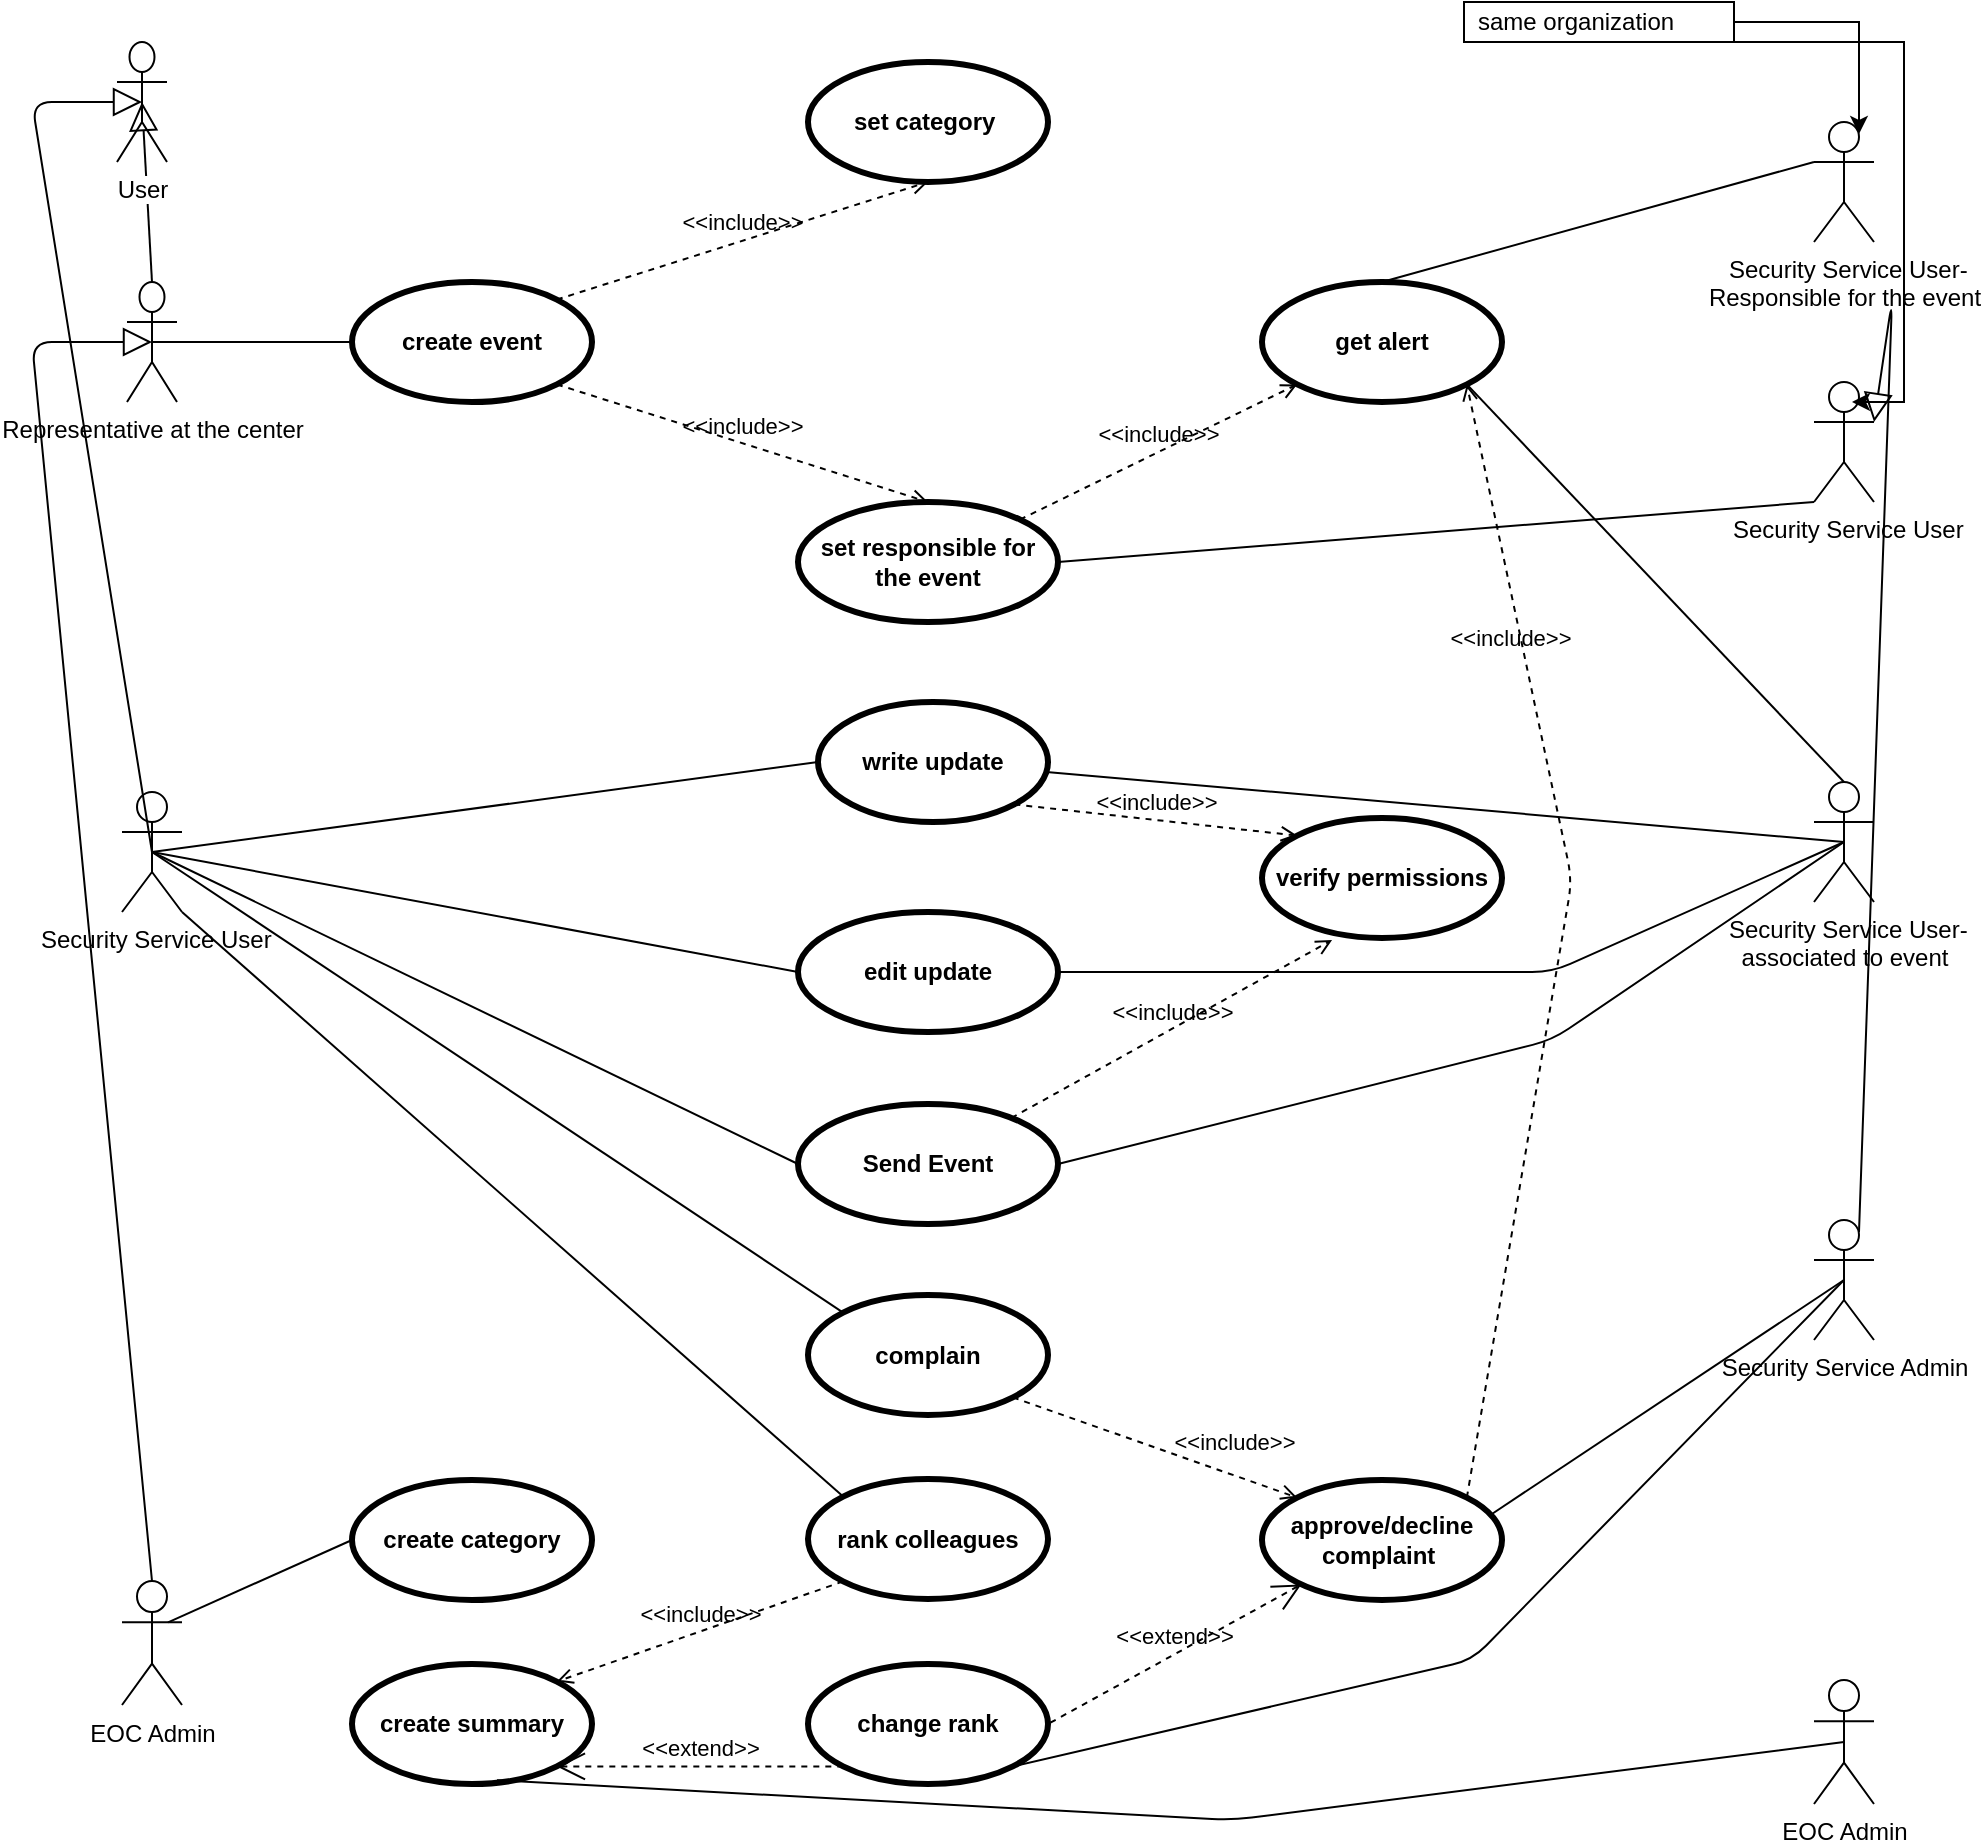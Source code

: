 <mxfile version="10.6.2" type="github"><diagram id="dkPGUacSa1Z3Iotp0V45" name="Use Case"><mxGraphModel dx="1860" dy="1601" grid="1" gridSize="10" guides="1" tooltips="1" connect="1" arrows="1" fold="1" page="1" pageScale="1" pageWidth="850" pageHeight="1100" math="0" shadow="0"><root><mxCell id="0"/><mxCell id="1" parent="0"/><mxCell id="Ac_yCggI_VquTToOLSrU-92" value="" style="edgeStyle=none;html=1;endArrow=none;verticalAlign=bottom;exitX=0.5;exitY=0.5;exitDx=0;exitDy=0;exitPerimeter=0;entryX=0;entryY=0;entryDx=0;entryDy=0;" parent="1" source="Ac_yCggI_VquTToOLSrU-51" target="Ac_yCggI_VquTToOLSrU-93" edge="1"><mxGeometry width="160" relative="1" as="geometry"><mxPoint x="-30" y="40" as="sourcePoint"/><mxPoint x="280" y="130" as="targetPoint"/><Array as="points"/></mxGeometry></mxCell><mxCell id="Ac_yCggI_VquTToOLSrU-32" value="" style="edgeStyle=none;html=1;endArrow=block;endFill=0;endSize=12;verticalAlign=bottom;entryX=0.5;entryY=0.5;entryDx=0;entryDy=0;entryPerimeter=0;exitX=0.5;exitY=0;exitDx=0;exitDy=0;exitPerimeter=0;" parent="1" source="Ac_yCggI_VquTToOLSrU-18" target="Ac_yCggI_VquTToOLSrU-5" edge="1"><mxGeometry width="160" relative="1" as="geometry"><mxPoint x="-110" y="-249" as="sourcePoint"/><mxPoint x="50" y="-249" as="targetPoint"/></mxGeometry></mxCell><mxCell id="Ac_yCggI_VquTToOLSrU-5" value="User" style="shape=umlActor;verticalLabelPosition=bottom;labelBackgroundColor=#ffffff;verticalAlign=top;html=1;" parent="1" vertex="1"><mxGeometry x="-67.5" y="-419" width="25" height="60" as="geometry"/></mxCell><mxCell id="Ac_yCggI_VquTToOLSrU-24" value="" style="endArrow=none;html=1;exitX=0.5;exitY=0.5;exitDx=0;exitDy=0;exitPerimeter=0;entryX=0;entryY=0.5;entryDx=0;entryDy=0;" parent="1" source="Ac_yCggI_VquTToOLSrU-18" target="Ac_yCggI_VquTToOLSrU-34" edge="1"><mxGeometry width="50" height="50" relative="1" as="geometry"><mxPoint x="-20" y="-309" as="sourcePoint"/><mxPoint x="83.707" y="-200.12" as="targetPoint"/><Array as="points"/></mxGeometry></mxCell><mxCell id="Ac_yCggI_VquTToOLSrU-31" value="&amp;lt;&amp;lt;include&amp;gt;&amp;gt;" style="edgeStyle=none;html=1;endArrow=open;verticalAlign=bottom;dashed=1;labelBackgroundColor=none;exitX=1;exitY=1;exitDx=0;exitDy=0;entryX=0.5;entryY=0;entryDx=0;entryDy=0;" parent="1" source="Ac_yCggI_VquTToOLSrU-34" target="Ac_yCggI_VquTToOLSrU-35" edge="1"><mxGeometry width="160" relative="1" as="geometry"><mxPoint x="131.824" y="-254.117" as="sourcePoint"/><mxPoint x="205.176" y="-292.41" as="targetPoint"/></mxGeometry></mxCell><mxCell id="Ac_yCggI_VquTToOLSrU-33" value="&amp;lt;&amp;lt;include&amp;gt;&amp;gt;" style="edgeStyle=none;html=1;endArrow=open;verticalAlign=bottom;dashed=1;labelBackgroundColor=none;exitX=1;exitY=0;exitDx=0;exitDy=0;entryX=0;entryY=1;entryDx=0;entryDy=0;" parent="1" source="Ac_yCggI_VquTToOLSrU-35" target="Ac_yCggI_VquTToOLSrU-36" edge="1"><mxGeometry width="160" relative="1" as="geometry"><mxPoint x="265.131" y="-280.293" as="sourcePoint"/><mxPoint x="390" y="-159" as="targetPoint"/></mxGeometry></mxCell><mxCell id="Ac_yCggI_VquTToOLSrU-34" value="&lt;span&gt;create event&lt;/span&gt;" style="shape=ellipse;html=1;strokeWidth=3;fontStyle=1;whiteSpace=wrap;align=center;perimeter=ellipsePerimeter;" parent="1" vertex="1"><mxGeometry x="50" y="-299" width="120" height="60" as="geometry"/></mxCell><mxCell id="Ac_yCggI_VquTToOLSrU-35" value="&lt;span&gt;set responsible for the event&lt;/span&gt;" style="shape=ellipse;html=1;strokeWidth=3;fontStyle=1;whiteSpace=wrap;align=center;perimeter=ellipsePerimeter;" parent="1" vertex="1"><mxGeometry x="273" y="-189" width="130" height="60" as="geometry"/></mxCell><mxCell id="Ac_yCggI_VquTToOLSrU-36" value="get alert" style="shape=ellipse;html=1;strokeWidth=3;fontStyle=1;whiteSpace=wrap;align=center;perimeter=ellipsePerimeter;" parent="1" vertex="1"><mxGeometry x="505" y="-299" width="120" height="60" as="geometry"/></mxCell><mxCell id="Ac_yCggI_VquTToOLSrU-37" value="&amp;lt;&amp;lt;include&amp;gt;&amp;gt;" style="edgeStyle=none;html=1;endArrow=open;verticalAlign=bottom;dashed=1;labelBackgroundColor=none;entryX=0.5;entryY=1;entryDx=0;entryDy=0;exitX=1;exitY=0;exitDx=0;exitDy=0;" parent="1" source="Ac_yCggI_VquTToOLSrU-34" target="Ac_yCggI_VquTToOLSrU-38" edge="1"><mxGeometry width="160" relative="1" as="geometry"><mxPoint x="90" y="-369" as="sourcePoint"/><mxPoint x="130" y="-119" as="targetPoint"/></mxGeometry></mxCell><mxCell id="Ac_yCggI_VquTToOLSrU-38" value="set category&amp;nbsp;" style="shape=ellipse;html=1;strokeWidth=3;fontStyle=1;whiteSpace=wrap;align=center;perimeter=ellipsePerimeter;" parent="1" vertex="1"><mxGeometry x="278.0" y="-409" width="120" height="60" as="geometry"/></mxCell><mxCell id="Ac_yCggI_VquTToOLSrU-39" value="&amp;nbsp;Security Service User-&lt;br&gt;Responsible for the event" style="shape=umlActor;html=1;verticalLabelPosition=bottom;verticalAlign=top;align=center;" parent="1" vertex="1"><mxGeometry x="781" y="-379" width="30" height="60" as="geometry"/></mxCell><mxCell id="Ac_yCggI_VquTToOLSrU-40" value="&amp;nbsp;Security Service User" style="shape=umlActor;html=1;verticalLabelPosition=bottom;verticalAlign=top;align=center;" parent="1" vertex="1"><mxGeometry x="781" y="-249" width="30" height="60" as="geometry"/></mxCell><mxCell id="Ac_yCggI_VquTToOLSrU-46" style="edgeStyle=orthogonalEdgeStyle;rounded=0;orthogonalLoop=1;jettySize=auto;html=1;entryX=0.75;entryY=0.1;entryDx=0;entryDy=0;entryPerimeter=0;" parent="1" source="Ac_yCggI_VquTToOLSrU-43" target="Ac_yCggI_VquTToOLSrU-39" edge="1"><mxGeometry relative="1" as="geometry"/></mxCell><mxCell id="Ac_yCggI_VquTToOLSrU-47" style="edgeStyle=orthogonalEdgeStyle;rounded=0;orthogonalLoop=1;jettySize=auto;html=1;exitX=0;exitY=1;exitDx=0;exitDy=0;exitPerimeter=0;" parent="1" source="Ac_yCggI_VquTToOLSrU-43" edge="1"><mxGeometry relative="1" as="geometry"><mxPoint x="800" y="-239" as="targetPoint"/><Array as="points"><mxPoint x="826" y="-419"/><mxPoint x="826" y="-239"/></Array></mxGeometry></mxCell><mxCell id="Ac_yCggI_VquTToOLSrU-43" value="same organization" style="shape=note;size=0;spacingLeft=5;align=left;whiteSpace=wrap;" parent="1" vertex="1"><mxGeometry x="606" y="-439" width="135" height="20" as="geometry"/></mxCell><mxCell id="Ac_yCggI_VquTToOLSrU-49" value="" style="edgeStyle=none;html=1;endArrow=none;verticalAlign=bottom;exitX=0.5;exitY=0;exitDx=0;exitDy=0;entryX=0;entryY=0.333;entryDx=0;entryDy=0;entryPerimeter=0;" parent="1" source="Ac_yCggI_VquTToOLSrU-36" target="Ac_yCggI_VquTToOLSrU-39" edge="1"><mxGeometry width="160" relative="1" as="geometry"><mxPoint x="555" y="-340" as="sourcePoint"/><mxPoint x="715" y="-340" as="targetPoint"/></mxGeometry></mxCell><mxCell id="Ac_yCggI_VquTToOLSrU-50" value="" style="edgeStyle=none;html=1;endArrow=none;verticalAlign=bottom;entryX=0;entryY=1;entryDx=0;entryDy=0;entryPerimeter=0;exitX=1;exitY=0.5;exitDx=0;exitDy=0;" parent="1" source="Ac_yCggI_VquTToOLSrU-35" target="Ac_yCggI_VquTToOLSrU-40" edge="1"><mxGeometry width="160" relative="1" as="geometry"><mxPoint x="320" y="-309" as="sourcePoint"/><mxPoint x="480" y="-309" as="targetPoint"/></mxGeometry></mxCell><mxCell id="Ac_yCggI_VquTToOLSrU-53" value="" style="edgeStyle=none;html=1;endArrow=none;verticalAlign=bottom;exitX=0.5;exitY=0.5;exitDx=0;exitDy=0;exitPerimeter=0;entryX=0;entryY=0.5;entryDx=0;entryDy=0;" parent="1" source="Ac_yCggI_VquTToOLSrU-51" target="Ac_yCggI_VquTToOLSrU-54" edge="1"><mxGeometry width="160" relative="1" as="geometry"><mxPoint x="-25" y="-70" as="sourcePoint"/><mxPoint x="135" y="-70" as="targetPoint"/></mxGeometry></mxCell><mxCell id="Ac_yCggI_VquTToOLSrU-54" value="write update" style="shape=ellipse;html=1;strokeWidth=3;fontStyle=1;whiteSpace=wrap;align=center;perimeter=ellipsePerimeter;" parent="1" vertex="1"><mxGeometry x="283.0" y="-89" width="115" height="60" as="geometry"/></mxCell><mxCell id="Ac_yCggI_VquTToOLSrU-55" value="" style="edgeStyle=none;html=1;endArrow=none;verticalAlign=bottom;entryX=0;entryY=0.5;entryDx=0;entryDy=0;exitX=0.5;exitY=0.5;exitDx=0;exitDy=0;exitPerimeter=0;" parent="1" source="Ac_yCggI_VquTToOLSrU-51" target="Ac_yCggI_VquTToOLSrU-56" edge="1"><mxGeometry width="160" relative="1" as="geometry"><mxPoint x="-15" y="-70" as="sourcePoint"/><mxPoint x="160" y="10" as="targetPoint"/></mxGeometry></mxCell><mxCell id="Ac_yCggI_VquTToOLSrU-56" value="edit update" style="shape=ellipse;html=1;strokeWidth=3;fontStyle=1;whiteSpace=wrap;align=center;perimeter=ellipsePerimeter;" parent="1" vertex="1"><mxGeometry x="273.0" y="16" width="130" height="60" as="geometry"/></mxCell><mxCell id="Ac_yCggI_VquTToOLSrU-57" value="&amp;lt;&amp;lt;include&amp;gt;&amp;gt;" style="edgeStyle=none;html=1;endArrow=open;verticalAlign=bottom;dashed=1;labelBackgroundColor=none;exitX=1;exitY=1;exitDx=0;exitDy=0;entryX=0;entryY=0;entryDx=0;entryDy=0;" parent="1" source="Ac_yCggI_VquTToOLSrU-54" target="Ac_yCggI_VquTToOLSrU-59" edge="1"><mxGeometry width="160" relative="1" as="geometry"><mxPoint x="360" y="-60" as="sourcePoint"/><mxPoint x="565" y="-10" as="targetPoint"/></mxGeometry></mxCell><mxCell id="Ac_yCggI_VquTToOLSrU-59" value="verify permissions" style="shape=ellipse;html=1;strokeWidth=3;fontStyle=1;whiteSpace=wrap;align=center;perimeter=ellipsePerimeter;" parent="1" vertex="1"><mxGeometry x="505" y="-31" width="120" height="60" as="geometry"/></mxCell><mxCell id="Ac_yCggI_VquTToOLSrU-63" value="" style="edgeStyle=none;html=1;endArrow=none;verticalAlign=bottom;entryX=0.5;entryY=0.5;entryDx=0;entryDy=0;entryPerimeter=0;" parent="1" source="Ac_yCggI_VquTToOLSrU-54" target="Ac_yCggI_VquTToOLSrU-65" edge="1"><mxGeometry width="160" relative="1" as="geometry"><mxPoint x="400" y="-29" as="sourcePoint"/><mxPoint x="660" y="-19" as="targetPoint"/></mxGeometry></mxCell><mxCell id="Ac_yCggI_VquTToOLSrU-64" value="" style="edgeStyle=none;html=1;endArrow=none;verticalAlign=bottom;exitX=1;exitY=0.5;exitDx=0;exitDy=0;entryX=0.5;entryY=0.5;entryDx=0;entryDy=0;entryPerimeter=0;" parent="1" source="Ac_yCggI_VquTToOLSrU-56" target="Ac_yCggI_VquTToOLSrU-65" edge="1"><mxGeometry width="160" relative="1" as="geometry"><mxPoint x="410" y="-50.5" as="sourcePoint"/><mxPoint x="660" y="-100" as="targetPoint"/><Array as="points"><mxPoint x="650" y="46"/></Array></mxGeometry></mxCell><mxCell id="Ac_yCggI_VquTToOLSrU-65" value="&amp;nbsp;Security Service User-&lt;br&gt;associated to event&lt;br&gt;" style="shape=umlActor;html=1;verticalLabelPosition=bottom;verticalAlign=top;align=center;" parent="1" vertex="1"><mxGeometry x="781" y="-49" width="30" height="60" as="geometry"/></mxCell><mxCell id="Ac_yCggI_VquTToOLSrU-68" value="" style="edgeStyle=none;html=1;endArrow=none;verticalAlign=bottom;exitX=1;exitY=1;exitDx=0;exitDy=0;exitPerimeter=0;entryX=0;entryY=0;entryDx=0;entryDy=0;" parent="1" source="Ac_yCggI_VquTToOLSrU-51" target="Ac_yCggI_VquTToOLSrU-69" edge="1"><mxGeometry width="160" relative="1" as="geometry"><mxPoint x="-20" y="-30" as="sourcePoint"/><mxPoint x="170" y="120" as="targetPoint"/></mxGeometry></mxCell><mxCell id="Ac_yCggI_VquTToOLSrU-69" value="rank colleagues" style="shape=ellipse;html=1;strokeWidth=3;fontStyle=1;whiteSpace=wrap;align=center;perimeter=ellipsePerimeter;" parent="1" vertex="1"><mxGeometry x="278.0" y="299.5" width="120" height="60" as="geometry"/></mxCell><mxCell id="Ac_yCggI_VquTToOLSrU-71" value="Security Service Admin" style="shape=umlActor;html=1;verticalLabelPosition=bottom;verticalAlign=top;align=center;" parent="1" vertex="1"><mxGeometry x="781" y="170" width="30" height="60" as="geometry"/></mxCell><mxCell id="Ac_yCggI_VquTToOLSrU-74" value="" style="edgeStyle=none;html=1;endArrow=block;endFill=0;endSize=12;verticalAlign=bottom;exitX=0.75;exitY=0.1;exitDx=0;exitDy=0;exitPerimeter=0;entryX=1;entryY=0.333;entryDx=0;entryDy=0;entryPerimeter=0;" parent="1" source="Ac_yCggI_VquTToOLSrU-71" target="Ac_yCggI_VquTToOLSrU-40" edge="1"><mxGeometry width="160" relative="1" as="geometry"><mxPoint x="875.5" y="195" as="sourcePoint"/><mxPoint x="816" y="-300" as="targetPoint"/><Array as="points"><mxPoint x="820" y="-290"/></Array></mxGeometry></mxCell><mxCell id="Ac_yCggI_VquTToOLSrU-81" value="" style="edgeStyle=none;html=1;endArrow=none;verticalAlign=bottom;entryX=1;entryY=1;entryDx=0;entryDy=0;exitX=0.5;exitY=0.5;exitDx=0;exitDy=0;exitPerimeter=0;" parent="1" source="Ac_yCggI_VquTToOLSrU-71" target="Ac_yCggI_VquTToOLSrU-90" edge="1"><mxGeometry width="160" relative="1" as="geometry"><mxPoint x="-50" y="227.5" as="sourcePoint"/><mxPoint x="170" y="327.5" as="targetPoint"/><Array as="points"><mxPoint x="610" y="390"/></Array></mxGeometry></mxCell><mxCell id="Ac_yCggI_VquTToOLSrU-18" value="Representative at the center" style="shape=umlActor;verticalLabelPosition=bottom;labelBackgroundColor=#ffffff;verticalAlign=top;html=1;" parent="1" vertex="1"><mxGeometry x="-62.5" y="-299" width="25" height="60" as="geometry"/></mxCell><mxCell id="Ac_yCggI_VquTToOLSrU-82" value="create category" style="shape=ellipse;html=1;strokeWidth=3;fontStyle=1;whiteSpace=wrap;align=center;perimeter=ellipsePerimeter;" parent="1" vertex="1"><mxGeometry x="50" y="300" width="120" height="60" as="geometry"/></mxCell><mxCell id="Ac_yCggI_VquTToOLSrU-87" value="EOC Admin" style="shape=umlActor;html=1;verticalLabelPosition=bottom;verticalAlign=top;align=center;" parent="1" vertex="1"><mxGeometry x="-65" y="350.5" width="30" height="62" as="geometry"/></mxCell><mxCell id="Ac_yCggI_VquTToOLSrU-90" value="change rank" style="shape=ellipse;html=1;strokeWidth=3;fontStyle=1;whiteSpace=wrap;align=center;perimeter=ellipsePerimeter;" parent="1" vertex="1"><mxGeometry x="278" y="392" width="120" height="60" as="geometry"/></mxCell><mxCell id="Ac_yCggI_VquTToOLSrU-93" value="complain" style="shape=ellipse;html=1;strokeWidth=3;fontStyle=1;whiteSpace=wrap;align=center;perimeter=ellipsePerimeter;" parent="1" vertex="1"><mxGeometry x="278.0" y="207.5" width="120" height="60" as="geometry"/></mxCell><mxCell id="Ac_yCggI_VquTToOLSrU-94" value="" style="edgeStyle=none;html=1;endArrow=none;verticalAlign=bottom;exitX=0.767;exitY=0.333;exitDx=0;exitDy=0;exitPerimeter=0;entryX=0;entryY=0.5;entryDx=0;entryDy=0;" parent="1" source="Ac_yCggI_VquTToOLSrU-87" target="Ac_yCggI_VquTToOLSrU-82" edge="1"><mxGeometry width="160" relative="1" as="geometry"><mxPoint x="-40" y="327.5" as="sourcePoint"/><mxPoint x="120" y="327.5" as="targetPoint"/></mxGeometry></mxCell><mxCell id="Ac_yCggI_VquTToOLSrU-96" value="" style="edgeStyle=none;html=1;endArrow=none;verticalAlign=bottom;entryX=0.5;entryY=0.5;entryDx=0;entryDy=0;entryPerimeter=0;exitX=0.958;exitY=0.283;exitDx=0;exitDy=0;exitPerimeter=0;" parent="1" source="Ac_yCggI_VquTToOLSrU-100" target="Ac_yCggI_VquTToOLSrU-71" edge="1"><mxGeometry width="160" relative="1" as="geometry"><mxPoint x="410" y="210" as="sourcePoint"/><mxPoint x="570" y="210" as="targetPoint"/></mxGeometry></mxCell><mxCell id="Ac_yCggI_VquTToOLSrU-100" value="approve/decline complaint&amp;nbsp;" style="shape=ellipse;html=1;strokeWidth=3;fontStyle=1;whiteSpace=wrap;align=center;perimeter=ellipsePerimeter;" parent="1" vertex="1"><mxGeometry x="505.0" y="300" width="120" height="60" as="geometry"/></mxCell><mxCell id="Ac_yCggI_VquTToOLSrU-102" value="&amp;lt;&amp;lt;extend&amp;gt;&amp;gt;" style="edgeStyle=none;html=1;startArrow=open;endArrow=none;startSize=12;verticalAlign=bottom;dashed=1;labelBackgroundColor=none;entryX=1;entryY=0.5;entryDx=0;entryDy=0;" parent="1" source="Ac_yCggI_VquTToOLSrU-100" target="Ac_yCggI_VquTToOLSrU-90" edge="1"><mxGeometry width="160" relative="1" as="geometry"><mxPoint x="170" y="357.5" as="sourcePoint"/><mxPoint x="330" y="357.5" as="targetPoint"/></mxGeometry></mxCell><mxCell id="Ac_yCggI_VquTToOLSrU-104" value="&amp;lt;&amp;lt;extend&amp;gt;&amp;gt;" style="edgeStyle=none;html=1;startArrow=open;endArrow=none;startSize=12;verticalAlign=bottom;dashed=1;labelBackgroundColor=none;exitX=1;exitY=1;exitDx=0;exitDy=0;entryX=0;entryY=1;entryDx=0;entryDy=0;" parent="1" source="Ac_yCggI_VquTToOLSrU-145" target="Ac_yCggI_VquTToOLSrU-90" edge="1"><mxGeometry width="160" relative="1" as="geometry"><mxPoint x="120" y="300" as="sourcePoint"/><mxPoint x="290" y="450" as="targetPoint"/><Array as="points"/></mxGeometry></mxCell><mxCell id="Ac_yCggI_VquTToOLSrU-107" value="" style="edgeStyle=none;html=1;endArrow=none;verticalAlign=bottom;entryX=0.5;entryY=0;entryDx=0;entryDy=0;entryPerimeter=0;exitX=1;exitY=1;exitDx=0;exitDy=0;" parent="1" source="Ac_yCggI_VquTToOLSrU-36" target="Ac_yCggI_VquTToOLSrU-65" edge="1"><mxGeometry width="160" relative="1" as="geometry"><mxPoint x="470" y="-109" as="sourcePoint"/><mxPoint x="630" y="-139" as="targetPoint"/></mxGeometry></mxCell><mxCell id="Ac_yCggI_VquTToOLSrU-111" value="&amp;lt;&amp;lt;include&amp;gt;&amp;gt;" style="edgeStyle=none;html=1;endArrow=open;verticalAlign=bottom;dashed=1;labelBackgroundColor=none;exitX=1;exitY=1;exitDx=0;exitDy=0;entryX=0;entryY=0;entryDx=0;entryDy=0;" parent="1" source="Ac_yCggI_VquTToOLSrU-93" target="Ac_yCggI_VquTToOLSrU-100" edge="1"><mxGeometry x="0.517" y="7" width="160" relative="1" as="geometry"><mxPoint x="270" y="317.5" as="sourcePoint"/><mxPoint x="430" y="317.5" as="targetPoint"/><mxPoint as="offset"/></mxGeometry></mxCell><mxCell id="Ac_yCggI_VquTToOLSrU-51" value="&amp;nbsp;Security Service User&lt;br&gt;" style="shape=umlActor;html=1;verticalLabelPosition=bottom;verticalAlign=top;align=center;" parent="1" vertex="1"><mxGeometry x="-65" y="-44" width="30" height="60" as="geometry"/></mxCell><mxCell id="Ac_yCggI_VquTToOLSrU-120" value="" style="edgeStyle=none;html=1;endArrow=block;endFill=0;endSize=12;verticalAlign=bottom;exitX=0.5;exitY=0;exitDx=0;exitDy=0;exitPerimeter=0;entryX=0.5;entryY=0.5;entryDx=0;entryDy=0;entryPerimeter=0;" parent="1" source="Ac_yCggI_VquTToOLSrU-87" target="Ac_yCggI_VquTToOLSrU-18" edge="1"><mxGeometry width="160" relative="1" as="geometry"><mxPoint x="-57.286" y="417.929" as="sourcePoint"/><mxPoint x="-90" y="-270" as="targetPoint"/><Array as="points"><mxPoint x="-110" y="-269"/></Array></mxGeometry></mxCell><mxCell id="Ac_yCggI_VquTToOLSrU-124" value="Send Event" style="shape=ellipse;html=1;strokeWidth=3;fontStyle=1;whiteSpace=wrap;align=center;perimeter=ellipsePerimeter;" parent="1" vertex="1"><mxGeometry x="273.0" y="112" width="130" height="60" as="geometry"/></mxCell><mxCell id="Ac_yCggI_VquTToOLSrU-125" value="" style="edgeStyle=none;html=1;endArrow=none;verticalAlign=bottom;entryX=0;entryY=0.5;entryDx=0;entryDy=0;exitX=0.5;exitY=0.5;exitDx=0;exitDy=0;exitPerimeter=0;" parent="1" source="Ac_yCggI_VquTToOLSrU-51" target="Ac_yCggI_VquTToOLSrU-124" edge="1"><mxGeometry width="160" relative="1" as="geometry"><mxPoint x="-44.429" y="9" as="sourcePoint"/><mxPoint x="275.571" y="27.571" as="targetPoint"/></mxGeometry></mxCell><mxCell id="Ac_yCggI_VquTToOLSrU-126" value="&amp;lt;&amp;lt;include&amp;gt;&amp;gt;" style="edgeStyle=none;html=1;endArrow=open;verticalAlign=bottom;dashed=1;labelBackgroundColor=none;entryX=0.292;entryY=1.017;entryDx=0;entryDy=0;entryPerimeter=0;" parent="1" source="Ac_yCggI_VquTToOLSrU-124" target="Ac_yCggI_VquTToOLSrU-59" edge="1"><mxGeometry width="160" relative="1" as="geometry"><mxPoint x="385.571" y="60.429" as="sourcePoint"/><mxPoint x="515.571" y="39.0" as="targetPoint"/></mxGeometry></mxCell><mxCell id="Ac_yCggI_VquTToOLSrU-127" value="" style="edgeStyle=none;html=1;endArrow=none;verticalAlign=bottom;exitX=1;exitY=0.5;exitDx=0;exitDy=0;entryX=0.5;entryY=0.5;entryDx=0;entryDy=0;entryPerimeter=0;" parent="1" source="Ac_yCggI_VquTToOLSrU-124" target="Ac_yCggI_VquTToOLSrU-65" edge="1"><mxGeometry width="160" relative="1" as="geometry"><mxPoint x="375.571" y="13.286" as="sourcePoint"/><mxPoint x="805.571" y="-89.571" as="targetPoint"/><Array as="points"><mxPoint x="650" y="80"/></Array></mxGeometry></mxCell><mxCell id="Ac_yCggI_VquTToOLSrU-130" value="" style="edgeStyle=none;html=1;endArrow=block;endFill=0;endSize=12;verticalAlign=bottom;exitX=0.5;exitY=0.5;exitDx=0;exitDy=0;exitPerimeter=0;entryX=0.5;entryY=0.5;entryDx=0;entryDy=0;entryPerimeter=0;" parent="1" source="Ac_yCggI_VquTToOLSrU-51" target="Ac_yCggI_VquTToOLSrU-5" edge="1"><mxGeometry width="160" relative="1" as="geometry"><mxPoint x="-42.765" y="237.471" as="sourcePoint"/><mxPoint x="-45.118" y="18.647" as="targetPoint"/><Array as="points"><mxPoint x="-110" y="-389"/></Array></mxGeometry></mxCell><mxCell id="Ac_yCggI_VquTToOLSrU-145" value="create summary" style="shape=ellipse;html=1;strokeWidth=3;fontStyle=1;whiteSpace=wrap;align=center;perimeter=ellipsePerimeter;" parent="1" vertex="1"><mxGeometry x="50" y="392.0" width="120" height="60" as="geometry"/></mxCell><mxCell id="Ac_yCggI_VquTToOLSrU-147" value="&amp;lt;&amp;lt;include&amp;gt;&amp;gt;" style="edgeStyle=none;html=1;endArrow=open;verticalAlign=bottom;dashed=1;labelBackgroundColor=none;exitX=0;exitY=1;exitDx=0;exitDy=0;entryX=1;entryY=0;entryDx=0;entryDy=0;" parent="1" source="Ac_yCggI_VquTToOLSrU-69" target="Ac_yCggI_VquTToOLSrU-145" edge="1"><mxGeometry width="160" relative="1" as="geometry"><mxPoint x="60" y="250" as="sourcePoint"/><mxPoint x="220" y="250" as="targetPoint"/></mxGeometry></mxCell><mxCell id="Ac_yCggI_VquTToOLSrU-149" value="EOC Admin" style="shape=umlActor;html=1;verticalLabelPosition=bottom;verticalAlign=top;align=center;" parent="1" vertex="1"><mxGeometry x="781" y="400" width="30" height="62" as="geometry"/></mxCell><mxCell id="Ac_yCggI_VquTToOLSrU-150" value="" style="edgeStyle=none;html=1;endArrow=none;verticalAlign=bottom;entryX=0.5;entryY=0.5;entryDx=0;entryDy=0;entryPerimeter=0;exitX=0.604;exitY=0.968;exitDx=0;exitDy=0;exitPerimeter=0;" parent="1" source="Ac_yCggI_VquTToOLSrU-145" target="Ac_yCggI_VquTToOLSrU-149" edge="1"><mxGeometry width="160" relative="1" as="geometry"><mxPoint x="-10" y="590" as="sourcePoint"/><mxPoint x="450" y="310" as="targetPoint"/><Array as="points"><mxPoint x="490" y="470"/></Array></mxGeometry></mxCell><mxCell id="UTTmvFHyvzPqPRUpNInZ-3" value="&amp;lt;&amp;lt;include&amp;gt;&amp;gt;" style="edgeStyle=none;html=1;endArrow=open;verticalAlign=bottom;dashed=1;labelBackgroundColor=none;exitX=1;exitY=0;exitDx=0;exitDy=0;entryX=1;entryY=1;entryDx=0;entryDy=0;" parent="1" source="Ac_yCggI_VquTToOLSrU-100" target="Ac_yCggI_VquTToOLSrU-36" edge="1"><mxGeometry x="0.517" y="7" width="160" relative="1" as="geometry"><mxPoint x="391.353" y="268.118" as="sourcePoint"/><mxPoint x="532.529" y="318.706" as="targetPoint"/><mxPoint as="offset"/><Array as="points"><mxPoint x="660"/></Array></mxGeometry></mxCell></root></mxGraphModel></diagram><diagram id="N5Jg3kkZ8jFCzt52gr23" name="Class Diagram"><mxGraphModel grid="1" gridSize="10" guides="1" tooltips="1" connect="1" arrows="1" page="1" fold="1" pageScale="1" pageWidth="1100" pageHeight="850" math="0" shadow="0"><root><mxCell id="WV864b9rqyM2iqMHjwWU-0"/><mxCell id="WV864b9rqyM2iqMHjwWU-1" parent="WV864b9rqyM2iqMHjwWU-0"/><mxCell id="WV864b9rqyM2iqMHjwWU-12" value="User" style="swimlane;fontStyle=0;childLayout=stackLayout;horizontal=1;startSize=26;fillColor=none;horizontalStack=0;resizeParent=1;resizeParentMax=0;resizeLast=0;collapsible=1;marginBottom=0;" parent="WV864b9rqyM2iqMHjwWU-1" vertex="1"><mxGeometry x="367.5" y="90.0" width="140" height="208" as="geometry"><mxRectangle x="470" y="194" width="60" height="26" as="alternateBounds"/></mxGeometry></mxCell><mxCell id="WV864b9rqyM2iqMHjwWU-13" value="+ name: String" style="text;strokeColor=none;fillColor=none;align=left;verticalAlign=top;spacingLeft=4;spacingRight=4;overflow=hidden;rotatable=0;points=[[0,0.5],[1,0.5]];portConstraint=eastwest;" parent="WV864b9rqyM2iqMHjwWU-12" vertex="1"><mxGeometry y="26" width="140" height="26" as="geometry"/></mxCell><mxCell id="WV864b9rqyM2iqMHjwWU-14" value="+ rank: int" style="text;strokeColor=none;fillColor=none;align=left;verticalAlign=top;spacingLeft=4;spacingRight=4;overflow=hidden;rotatable=0;points=[[0,0.5],[1,0.5]];portConstraint=eastwest;" parent="WV864b9rqyM2iqMHjwWU-12" vertex="1"><mxGeometry y="52" width="140" height="26" as="geometry"/></mxCell><mxCell id="WV864b9rqyM2iqMHjwWU-119" value="+ accountStatus : Enum&#10;&#10;" style="text;strokeColor=none;fillColor=none;align=left;verticalAlign=top;spacingLeft=4;spacingRight=4;overflow=hidden;rotatable=0;points=[[0,0.5],[1,0.5]];portConstraint=eastwest;" parent="WV864b9rqyM2iqMHjwWU-12" vertex="1"><mxGeometry y="78" width="140" height="26" as="geometry"/></mxCell><mxCell id="WV864b9rqyM2iqMHjwWU-120" value="+ lastName : String" style="text;strokeColor=none;fillColor=none;align=left;verticalAlign=top;spacingLeft=4;spacingRight=4;overflow=hidden;rotatable=0;points=[[0,0.5],[1,0.5]];portConstraint=eastwest;" parent="WV864b9rqyM2iqMHjwWU-12" vertex="1"><mxGeometry y="104" width="140" height="26" as="geometry"/></mxCell><mxCell id="WV864b9rqyM2iqMHjwWU-121" value="+ password : String" style="text;strokeColor=none;fillColor=none;align=left;verticalAlign=top;spacingLeft=4;spacingRight=4;overflow=hidden;rotatable=0;points=[[0,0.5],[1,0.5]];portConstraint=eastwest;" parent="WV864b9rqyM2iqMHjwWU-12" vertex="1"><mxGeometry y="130" width="140" height="26" as="geometry"/></mxCell><mxCell id="WV864b9rqyM2iqMHjwWU-122" value="+ warnings : int" style="text;strokeColor=none;fillColor=none;align=left;verticalAlign=top;spacingLeft=4;spacingRight=4;overflow=hidden;rotatable=0;points=[[0,0.5],[1,0.5]];portConstraint=eastwest;" parent="WV864b9rqyM2iqMHjwWU-12" vertex="1"><mxGeometry y="156" width="140" height="26" as="geometry"/></mxCell><mxCell id="WV864b9rqyM2iqMHjwWU-15" value="+ email : String&#10;" style="text;strokeColor=none;fillColor=none;align=left;verticalAlign=top;spacingLeft=4;spacingRight=4;overflow=hidden;rotatable=0;points=[[0,0.5],[1,0.5]];portConstraint=eastwest;" parent="WV864b9rqyM2iqMHjwWU-12" vertex="1"><mxGeometry y="182" width="140" height="26" as="geometry"/></mxCell><mxCell id="WV864b9rqyM2iqMHjwWU-16" value="Event" style="swimlane;fontStyle=0;childLayout=stackLayout;horizontal=1;startSize=26;fillColor=none;horizontalStack=0;resizeParent=1;resizeParentMax=0;resizeLast=0;collapsible=1;marginBottom=0;" parent="WV864b9rqyM2iqMHjwWU-1" vertex="1"><mxGeometry x="630" y="190" width="140" height="104" as="geometry"/></mxCell><mxCell id="WV864b9rqyM2iqMHjwWU-17" value="+ title: String" style="text;strokeColor=none;fillColor=none;align=left;verticalAlign=top;spacingLeft=4;spacingRight=4;overflow=hidden;rotatable=0;points=[[0,0.5],[1,0.5]];portConstraint=eastwest;" parent="WV864b9rqyM2iqMHjwWU-16" vertex="1"><mxGeometry y="26" width="140" height="26" as="geometry"/></mxCell><mxCell id="WV864b9rqyM2iqMHjwWU-18" value="+ date: Date" style="text;strokeColor=none;fillColor=none;align=left;verticalAlign=top;spacingLeft=4;spacingRight=4;overflow=hidden;rotatable=0;points=[[0,0.5],[1,0.5]];portConstraint=eastwest;" parent="WV864b9rqyM2iqMHjwWU-16" vertex="1"><mxGeometry y="52" width="140" height="26" as="geometry"/></mxCell><mxCell id="WV864b9rqyM2iqMHjwWU-19" value="+ status: Enum" style="text;strokeColor=none;fillColor=none;align=left;verticalAlign=top;spacingLeft=4;spacingRight=4;overflow=hidden;rotatable=0;points=[[0,0.5],[1,0.5]];portConstraint=eastwest;" parent="WV864b9rqyM2iqMHjwWU-16" vertex="1"><mxGeometry y="78" width="140" height="26" as="geometry"/></mxCell><mxCell id="WV864b9rqyM2iqMHjwWU-20" value="Update" style="swimlane;fontStyle=0;childLayout=stackLayout;horizontal=1;startSize=26;fillColor=none;horizontalStack=0;resizeParent=1;resizeParentMax=0;resizeLast=0;collapsible=1;marginBottom=0;" parent="WV864b9rqyM2iqMHjwWU-1" vertex="1"><mxGeometry x="827" y="194" width="140" height="78" as="geometry"/></mxCell><mxCell id="WV864b9rqyM2iqMHjwWU-21" value="+ details : String" style="text;strokeColor=none;fillColor=none;align=left;verticalAlign=top;spacingLeft=4;spacingRight=4;overflow=hidden;rotatable=0;points=[[0,0.5],[1,0.5]];portConstraint=eastwest;" parent="WV864b9rqyM2iqMHjwWU-20" vertex="1"><mxGeometry y="26" width="140" height="26" as="geometry"/></mxCell><mxCell id="WV864b9rqyM2iqMHjwWU-22" value="+ publishDate : Date" style="text;strokeColor=none;fillColor=none;align=left;verticalAlign=top;spacingLeft=4;spacingRight=4;overflow=hidden;rotatable=0;points=[[0,0.5],[1,0.5]];portConstraint=eastwest;" parent="WV864b9rqyM2iqMHjwWU-20" vertex="1"><mxGeometry y="52" width="140" height="26" as="geometry"/></mxCell><mxCell id="WV864b9rqyM2iqMHjwWU-133" value="" style="endArrow=none;html=1;entryX=1;entryY=0.5;entryDx=0;entryDy=0;exitX=0.357;exitY=0.019;exitDx=0;exitDy=0;exitPerimeter=0;" parent="WV864b9rqyM2iqMHjwWU-20" source="WV864b9rqyM2iqMHjwWU-20" target="WV864b9rqyM2iqMHjwWU-22" edge="1"><mxGeometry width="50" height="50" relative="1" as="geometry"><mxPoint x="50" y="-4" as="sourcePoint"/><mxPoint x="114.667" y="42.167" as="targetPoint"/><Array as="points"><mxPoint x="50" y="-60"/><mxPoint x="190" y="-60"/><mxPoint x="190" y="65"/></Array></mxGeometry></mxCell><mxCell id="WV864b9rqyM2iqMHjwWU-24" value="Category" style="swimlane;fontStyle=0;childLayout=stackLayout;horizontal=1;startSize=26;fillColor=none;horizontalStack=0;resizeParent=1;resizeParentMax=0;resizeLast=0;collapsible=1;marginBottom=0;" parent="WV864b9rqyM2iqMHjwWU-1" vertex="1"><mxGeometry x="120" y="229" width="140" height="52" as="geometry"/></mxCell><mxCell id="WV864b9rqyM2iqMHjwWU-25" value="+ name : String" style="text;strokeColor=none;fillColor=none;align=left;verticalAlign=top;spacingLeft=4;spacingRight=4;overflow=hidden;rotatable=0;points=[[0,0.5],[1,0.5]];portConstraint=eastwest;" parent="WV864b9rqyM2iqMHjwWU-24" vertex="1"><mxGeometry y="26" width="140" height="26" as="geometry"/></mxCell><mxCell id="WV864b9rqyM2iqMHjwWU-28" value="EOCAdmin" style="swimlane;fontStyle=0;childLayout=stackLayout;horizontal=1;startSize=26;fillColor=none;horizontalStack=0;resizeParent=1;resizeParentMax=0;resizeLast=0;collapsible=1;marginBottom=0;" parent="WV864b9rqyM2iqMHjwWU-1" vertex="1"><mxGeometry x="298" y="510.5" width="140" height="52" as="geometry"/></mxCell><mxCell id="WV864b9rqyM2iqMHjwWU-32" value="Order" style="swimlane;fontStyle=0;childLayout=stackLayout;horizontal=1;startSize=26;fillColor=none;horizontalStack=0;resizeParent=1;resizeParentMax=0;resizeLast=0;collapsible=1;marginBottom=0;" parent="WV864b9rqyM2iqMHjwWU-1" vertex="1"><mxGeometry x="110" y="416.5" width="140" height="52" as="geometry"/></mxCell><mxCell id="WV864b9rqyM2iqMHjwWU-33" value="+ description: String" style="text;strokeColor=none;fillColor=none;align=left;verticalAlign=top;spacingLeft=4;spacingRight=4;overflow=hidden;rotatable=0;points=[[0,0.5],[1,0.5]];portConstraint=eastwest;" parent="WV864b9rqyM2iqMHjwWU-32" vertex="1"><mxGeometry y="26" width="140" height="26" as="geometry"/></mxCell><mxCell id="WV864b9rqyM2iqMHjwWU-36" value="Complaint" style="swimlane;fontStyle=0;childLayout=stackLayout;horizontal=1;startSize=26;fillColor=none;horizontalStack=0;resizeParent=1;resizeParentMax=0;resizeLast=0;collapsible=1;marginBottom=0;" parent="WV864b9rqyM2iqMHjwWU-1" vertex="1"><mxGeometry x="110" y="320" width="140" height="78" as="geometry"/></mxCell><mxCell id="WV864b9rqyM2iqMHjwWU-37" value="+ description : String" style="text;strokeColor=none;fillColor=none;align=left;verticalAlign=top;spacingLeft=4;spacingRight=4;overflow=hidden;rotatable=0;points=[[0,0.5],[1,0.5]];portConstraint=eastwest;" parent="WV864b9rqyM2iqMHjwWU-36" vertex="1"><mxGeometry y="26" width="140" height="26" as="geometry"/></mxCell><mxCell id="WV864b9rqyM2iqMHjwWU-38" value="+ status : Enum" style="text;strokeColor=none;fillColor=none;align=left;verticalAlign=top;spacingLeft=4;spacingRight=4;overflow=hidden;rotatable=0;points=[[0,0.5],[1,0.5]];portConstraint=eastwest;" parent="WV864b9rqyM2iqMHjwWU-36" vertex="1"><mxGeometry y="52" width="140" height="26" as="geometry"/></mxCell><mxCell id="WV864b9rqyM2iqMHjwWU-40" value="EOC" style="swimlane;fontStyle=0;childLayout=stackLayout;horizontal=1;startSize=26;fillColor=none;horizontalStack=0;resizeParent=1;resizeParentMax=0;resizeLast=0;collapsible=1;marginBottom=0;" parent="WV864b9rqyM2iqMHjwWU-1" vertex="1"><mxGeometry x="306.5" y="390.5" width="140" height="52" as="geometry"/></mxCell><mxCell id="WV864b9rqyM2iqMHjwWU-44" value="Organization" style="swimlane;fontStyle=0;childLayout=stackLayout;horizontal=1;startSize=26;fillColor=none;horizontalStack=0;resizeParent=1;resizeParentMax=0;resizeLast=0;collapsible=1;marginBottom=0;" parent="WV864b9rqyM2iqMHjwWU-1" vertex="1"><mxGeometry x="470" y="390.5" width="140" height="52" as="geometry"/></mxCell><mxCell id="WV864b9rqyM2iqMHjwWU-45" value="+orgName : Enum" style="text;strokeColor=none;fillColor=none;align=left;verticalAlign=top;spacingLeft=4;spacingRight=4;overflow=hidden;rotatable=0;points=[[0,0.5],[1,0.5]];portConstraint=eastwest;" parent="WV864b9rqyM2iqMHjwWU-44" vertex="1"><mxGeometry y="26" width="140" height="26" as="geometry"/></mxCell><mxCell id="WV864b9rqyM2iqMHjwWU-53" value="OrgAdmin" style="swimlane;fontStyle=0;childLayout=stackLayout;horizontal=1;startSize=26;fillColor=none;horizontalStack=0;resizeParent=1;resizeParentMax=0;resizeLast=0;collapsible=1;marginBottom=0;" parent="WV864b9rqyM2iqMHjwWU-1" vertex="1"><mxGeometry x="461.5" y="510.5" width="140" height="52" as="geometry"/></mxCell><mxCell id="WV864b9rqyM2iqMHjwWU-76" value="" style="endArrow=none;html=1;entryX=0.5;entryY=0;entryDx=0;entryDy=0;exitX=0.437;exitY=-0.039;exitDx=0;exitDy=0;exitPerimeter=0;" parent="WV864b9rqyM2iqMHjwWU-1" source="WV864b9rqyM2iqMHjwWU-24" target="WV864b9rqyM2iqMHjwWU-16" edge="1"><mxGeometry width="50" height="50" relative="1" as="geometry"><mxPoint x="190" y="229" as="sourcePoint"/><mxPoint x="320" y="198.167" as="targetPoint"/><Array as="points"><mxPoint x="180" y="64"/><mxPoint x="700" y="64"/><mxPoint x="700" y="158"/></Array></mxGeometry></mxCell><mxCell id="WV864b9rqyM2iqMHjwWU-77" value="" style="endArrow=none;html=1;entryX=0.998;entryY=-0.035;entryDx=0;entryDy=0;entryPerimeter=0;" parent="WV864b9rqyM2iqMHjwWU-1" target="WV864b9rqyM2iqMHjwWU-22" edge="1"><mxGeometry width="50" height="50" relative="1" as="geometry"><mxPoint x="902" y="194" as="sourcePoint"/><mxPoint x="987" y="234" as="targetPoint"/><Array as="points"><mxPoint x="902" y="164"/><mxPoint x="1007" y="164"/><mxPoint x="1007" y="245"/></Array></mxGeometry></mxCell><mxCell id="WV864b9rqyM2iqMHjwWU-78" value="" style="endArrow=none;html=1;entryX=0;entryY=0.5;entryDx=0;entryDy=0;exitX=0.816;exitY=0.003;exitDx=0;exitDy=0;exitPerimeter=0;" parent="WV864b9rqyM2iqMHjwWU-1" source="WV864b9rqyM2iqMHjwWU-36" target="WV864b9rqyM2iqMHjwWU-121" edge="1"><mxGeometry width="50" height="50" relative="1" as="geometry"><mxPoint x="270" y="444" as="sourcePoint"/><mxPoint x="320" y="394" as="targetPoint"/><Array as="points"><mxPoint x="224" y="304"/><mxPoint x="310" y="304"/><mxPoint x="310" y="233"/></Array></mxGeometry></mxCell><mxCell id="WV864b9rqyM2iqMHjwWU-79" value="" style="endArrow=none;html=1;exitX=0.603;exitY=0.01;exitDx=0;exitDy=0;exitPerimeter=0;entryX=-0.014;entryY=-0.005;entryDx=0;entryDy=0;entryPerimeter=0;" parent="WV864b9rqyM2iqMHjwWU-1" source="WV864b9rqyM2iqMHjwWU-36" target="WV864b9rqyM2iqMHjwWU-120" edge="1"><mxGeometry width="50" height="50" relative="1" as="geometry"><mxPoint x="70" y="528.5" as="sourcePoint"/><mxPoint x="430" y="308.5" as="targetPoint"/><Array as="points"><mxPoint x="194" y="294"/><mxPoint x="300" y="294"/><mxPoint x="300" y="194"/></Array></mxGeometry></mxCell><mxCell id="WV864b9rqyM2iqMHjwWU-80" value="" style="triangle;whiteSpace=wrap;html=1;rotation=-90;" parent="WV864b9rqyM2iqMHjwWU-1" vertex="1"><mxGeometry x="429.5" y="298" width="16" height="22" as="geometry"/></mxCell><mxCell id="WV864b9rqyM2iqMHjwWU-82" value="" style="endArrow=none;html=1;exitX=0.5;exitY=0;exitDx=0;exitDy=0;entryX=0;entryY=0.75;entryDx=0;entryDy=0;" parent="WV864b9rqyM2iqMHjwWU-1" source="WV864b9rqyM2iqMHjwWU-44" target="WV864b9rqyM2iqMHjwWU-80" edge="1"><mxGeometry width="50" height="50" relative="1" as="geometry"><mxPoint x="500" y="334.5" as="sourcePoint"/><mxPoint x="438" y="317" as="targetPoint"/></mxGeometry></mxCell><mxCell id="WV864b9rqyM2iqMHjwWU-83" value="" style="endArrow=none;html=1;entryX=0;entryY=0.25;entryDx=0;entryDy=0;exitX=0.5;exitY=0;exitDx=0;exitDy=0;" parent="WV864b9rqyM2iqMHjwWU-1" source="WV864b9rqyM2iqMHjwWU-40" target="WV864b9rqyM2iqMHjwWU-80" edge="1"><mxGeometry width="50" height="50" relative="1" as="geometry"><mxPoint x="236.735" y="399.971" as="sourcePoint"/><mxPoint x="283.5" y="320.786" as="targetPoint"/></mxGeometry></mxCell><mxCell id="WV864b9rqyM2iqMHjwWU-85" value="" style="endArrow=none;html=1;exitX=0.5;exitY=0;exitDx=0;exitDy=0;entryX=0;entryY=0.5;entryDx=0;entryDy=0;" parent="WV864b9rqyM2iqMHjwWU-1" source="WV864b9rqyM2iqMHjwWU-53" target="WV864b9rqyM2iqMHjwWU-87" edge="1"><mxGeometry width="50" height="50" relative="1" as="geometry"><mxPoint x="501.5" y="502.5" as="sourcePoint"/><mxPoint x="531.5" y="472.5" as="targetPoint"/></mxGeometry></mxCell><mxCell id="WV864b9rqyM2iqMHjwWU-86" value="" style="endArrow=none;html=1;entryX=0;entryY=0.5;entryDx=0;entryDy=0;" parent="WV864b9rqyM2iqMHjwWU-1" source="WV864b9rqyM2iqMHjwWU-28" target="WV864b9rqyM2iqMHjwWU-90" edge="1"><mxGeometry width="50" height="50" relative="1" as="geometry"><mxPoint x="367.167" y="509.333" as="sourcePoint"/><mxPoint x="367.897" y="484.431" as="targetPoint"/></mxGeometry></mxCell><mxCell id="WV864b9rqyM2iqMHjwWU-87" value="" style="triangle;whiteSpace=wrap;html=1;rotation=-90;" parent="WV864b9rqyM2iqMHjwWU-1" vertex="1"><mxGeometry x="521.5" y="443.5" width="20" height="22" as="geometry"/></mxCell><mxCell id="WV864b9rqyM2iqMHjwWU-90" value="" style="triangle;whiteSpace=wrap;html=1;rotation=-90;" parent="WV864b9rqyM2iqMHjwWU-1" vertex="1"><mxGeometry x="358" y="442.5" width="20" height="22" as="geometry"/></mxCell><mxCell id="WV864b9rqyM2iqMHjwWU-92" value="" style="endArrow=none;html=1;entryX=-0.017;entryY=0.64;entryDx=0;entryDy=0;exitX=1;exitY=0.25;exitDx=0;exitDy=0;entryPerimeter=0;" parent="WV864b9rqyM2iqMHjwWU-1" source="WV864b9rqyM2iqMHjwWU-32" target="WV864b9rqyM2iqMHjwWU-122" edge="1"><mxGeometry width="50" height="50" relative="1" as="geometry"><mxPoint x="261" y="355" as="sourcePoint"/><mxPoint x="200" y="688" as="targetPoint"/><Array as="points"><mxPoint x="270" y="430"/><mxPoint x="270" y="355"/><mxPoint x="330" y="355"/><mxPoint x="330" y="263"/></Array></mxGeometry></mxCell><mxCell id="WV864b9rqyM2iqMHjwWU-93" value="" style="endArrow=none;html=1;exitX=1;exitY=0.5;exitDx=0;exitDy=0;" parent="WV864b9rqyM2iqMHjwWU-1" source="WV864b9rqyM2iqMHjwWU-33" target="WV864b9rqyM2iqMHjwWU-15" edge="1"><mxGeometry width="50" height="50" relative="1" as="geometry"><mxPoint x="259" y="373" as="sourcePoint"/><mxPoint x="369.952" y="240.452" as="targetPoint"/><Array as="points"><mxPoint x="290" y="456"/><mxPoint x="290" y="373"/><mxPoint x="350" y="373"/><mxPoint x="350" y="285"/></Array></mxGeometry></mxCell><mxCell id="WV864b9rqyM2iqMHjwWU-94" value="" style="endArrow=none;html=1;entryX=0.295;entryY=0.997;entryDx=0;entryDy=0;entryPerimeter=0;" parent="WV864b9rqyM2iqMHjwWU-1" target="WV864b9rqyM2iqMHjwWU-22" edge="1"><mxGeometry width="50" height="50" relative="1" as="geometry"><mxPoint x="509" y="284" as="sourcePoint"/><mxPoint x="839.059" y="299.706" as="targetPoint"/><Array as="points"><mxPoint x="540" y="284"/><mxPoint x="540" y="318"/><mxPoint x="868" y="318"/></Array></mxGeometry></mxCell><mxCell id="WV864b9rqyM2iqMHjwWU-95" value="" style="endArrow=none;html=1;exitX=0;exitY=0.5;exitDx=0;exitDy=0;" parent="WV864b9rqyM2iqMHjwWU-1" source="WV864b9rqyM2iqMHjwWU-25" edge="1"><mxGeometry width="50" height="50" relative="1" as="geometry"><mxPoint x="-350" y="494" as="sourcePoint"/><mxPoint x="296" y="544" as="targetPoint"/><Array as="points"><mxPoint x="90" y="268"/><mxPoint x="90" y="478"/><mxPoint x="260" y="478"/><mxPoint x="260" y="544"/></Array></mxGeometry></mxCell><mxCell id="WV864b9rqyM2iqMHjwWU-96" value="" style="endArrow=none;html=1;entryX=0.712;entryY=0.97;entryDx=0;entryDy=0;entryPerimeter=0;exitX=0.714;exitY=0.008;exitDx=0;exitDy=0;exitPerimeter=0;" parent="WV864b9rqyM2iqMHjwWU-1" source="WV864b9rqyM2iqMHjwWU-53" edge="1"><mxGeometry width="50" height="50" relative="1" as="geometry"><mxPoint x="561.5" y="509" as="sourcePoint"/><mxPoint x="561.167" y="443.5" as="targetPoint"/></mxGeometry></mxCell><mxCell id="WV864b9rqyM2iqMHjwWU-97" value="" style="endArrow=none;html=1;entryX=0.712;entryY=0.97;entryDx=0;entryDy=0;entryPerimeter=0;exitX=0.714;exitY=0.008;exitDx=0;exitDy=0;exitPerimeter=0;" parent="WV864b9rqyM2iqMHjwWU-1" edge="1"><mxGeometry width="50" height="50" relative="1" as="geometry"><mxPoint x="401.357" y="510.143" as="sourcePoint"/><mxPoint x="401.357" y="442.714" as="targetPoint"/></mxGeometry></mxCell><mxCell id="WV864b9rqyM2iqMHjwWU-99" value="&lt;div style=&quot;text-align: center&quot;&gt;&lt;span&gt;orgName: :Enum&lt;/span&gt;&lt;/div&gt;" style="verticalAlign=top;align=left;overflow=fill;fontSize=12;fontFamily=Helvetica;html=1;" parent="WV864b9rqyM2iqMHjwWU-1" vertex="1"><mxGeometry x="530" y="235" width="100" height="20" as="geometry"/></mxCell><mxCell id="WV864b9rqyM2iqMHjwWU-100" value="Participate" style="swimlane;fontStyle=0;childLayout=stackLayout;horizontal=1;startSize=26;fillColor=none;horizontalStack=0;resizeParent=1;resizeParentMax=0;resizeLast=0;collapsible=1;marginBottom=0;" parent="WV864b9rqyM2iqMHjwWU-1" vertex="1"><mxGeometry x="630" y="392.5" width="140" height="52" as="geometry"/></mxCell><mxCell id="WV864b9rqyM2iqMHjwWU-101" value="+ permission : Enum" style="text;strokeColor=none;fillColor=none;align=left;verticalAlign=top;spacingLeft=4;spacingRight=4;overflow=hidden;rotatable=0;points=[[0,0.5],[1,0.5]];portConstraint=eastwest;" parent="WV864b9rqyM2iqMHjwWU-100" vertex="1"><mxGeometry y="26" width="140" height="26" as="geometry"/></mxCell><mxCell id="WV864b9rqyM2iqMHjwWU-108" value="" style="endArrow=none;dashed=1;html=1;exitX=0.25;exitY=0;exitDx=0;exitDy=0;" parent="WV864b9rqyM2iqMHjwWU-1" source="WV864b9rqyM2iqMHjwWU-100" edge="1"><mxGeometry width="50" height="50" relative="1" as="geometry"><mxPoint x="720" y="374" as="sourcePoint"/><mxPoint x="580" y="271" as="targetPoint"/><Array as="points"><mxPoint x="665" y="341"/><mxPoint x="580" y="341"/></Array></mxGeometry></mxCell><mxCell id="WV864b9rqyM2iqMHjwWU-109" value="" style="endArrow=none;html=1;entryX=0.007;entryY=0.103;entryDx=0;entryDy=0;entryPerimeter=0;" parent="WV864b9rqyM2iqMHjwWU-1" target="WV864b9rqyM2iqMHjwWU-19" edge="1"><mxGeometry width="50" height="50" relative="1" as="geometry"><mxPoint x="510" y="271" as="sourcePoint"/><mxPoint x="619.667" y="215.833" as="targetPoint"/></mxGeometry></mxCell><mxCell id="WV864b9rqyM2iqMHjwWU-111" value="" style="endArrow=none;html=1;entryX=0.425;entryY=0.995;entryDx=0;entryDy=0;entryPerimeter=0;exitX=0.75;exitY=0;exitDx=0;exitDy=0;" parent="WV864b9rqyM2iqMHjwWU-1" source="WV864b9rqyM2iqMHjwWU-40" target="WV864b9rqyM2iqMHjwWU-19" edge="1"><mxGeometry width="50" height="50" relative="1" as="geometry"><mxPoint x="430" y="364" as="sourcePoint"/><mxPoint x="711" y="364" as="targetPoint"/><Array as="points"><mxPoint x="412" y="364"/><mxPoint x="689" y="364"/></Array></mxGeometry></mxCell><mxCell id="WV864b9rqyM2iqMHjwWU-107" value="" style="endArrow=none;html=1;exitX=0.64;exitY=0.007;exitDx=0;exitDy=0;exitPerimeter=0;entryX=0.296;entryY=0.982;entryDx=0;entryDy=0;entryPerimeter=0;" parent="WV864b9rqyM2iqMHjwWU-1" source="WV864b9rqyM2iqMHjwWU-44" target="WV864b9rqyM2iqMHjwWU-99" edge="1"><mxGeometry width="50" height="50" relative="1" as="geometry"><mxPoint x="527.5" y="216.0" as="sourcePoint"/><mxPoint x="555" y="264" as="targetPoint"/><Array as="points"/></mxGeometry></mxCell><mxCell id="WV864b9rqyM2iqMHjwWU-128" value="" style="endArrow=none;html=1;entryX=0.001;entryY=0.912;entryDx=0;entryDy=0;entryPerimeter=0;exitX=0.526;exitY=0.011;exitDx=0;exitDy=0;exitPerimeter=0;" parent="WV864b9rqyM2iqMHjwWU-1" source="WV864b9rqyM2iqMHjwWU-36" target="WV864b9rqyM2iqMHjwWU-14" edge="1"><mxGeometry width="50" height="50" relative="1" as="geometry"><mxPoint x="184" y="315" as="sourcePoint"/><mxPoint x="358" y="95" as="targetPoint"/><Array as="points"><mxPoint x="184" y="288"/><mxPoint x="290" y="288"/><mxPoint x="290" y="166"/></Array></mxGeometry></mxCell><mxCell id="WV864b9rqyM2iqMHjwWU-129" value="" style="endArrow=none;html=1;entryX=-0.01;entryY=-0.04;entryDx=0;entryDy=0;entryPerimeter=0;exitX=1;exitY=0.621;exitDx=0;exitDy=0;exitPerimeter=0;" parent="WV864b9rqyM2iqMHjwWU-1" source="WV864b9rqyM2iqMHjwWU-25" target="WV864b9rqyM2iqMHjwWU-13" edge="1"><mxGeometry width="50" height="50" relative="1" as="geometry"><mxPoint x="270" y="254" as="sourcePoint"/><mxPoint x="352.517" y="76.362" as="targetPoint"/><Array as="points"><mxPoint x="274" y="271"/><mxPoint x="274" y="115"/></Array></mxGeometry></mxCell><mxCell id="WV864b9rqyM2iqMHjwWU-130" value="previous" style="text;html=1;resizable=0;points=[];autosize=1;align=left;verticalAlign=top;spacingTop=-4;" parent="WV864b9rqyM2iqMHjwWU-1" vertex="1"><mxGeometry x="937" y="162" width="60" height="20" as="geometry"/></mxCell><mxCell id="WV864b9rqyM2iqMHjwWU-131" value="0..1" style="text;html=1;resizable=0;points=[];autosize=1;align=left;verticalAlign=top;spacingTop=-4;" parent="WV864b9rqyM2iqMHjwWU-1" vertex="1"><mxGeometry x="907" y="174" width="40" height="20" as="geometry"/></mxCell><mxCell id="WV864b9rqyM2iqMHjwWU-132" value="0..1" style="text;html=1;resizable=0;points=[];autosize=1;align=left;verticalAlign=top;spacingTop=-4;" parent="WV864b9rqyM2iqMHjwWU-1" vertex="1"><mxGeometry x="967" y="228" width="40" height="20" as="geometry"/></mxCell><mxCell id="WV864b9rqyM2iqMHjwWU-134" value="first edit" style="text;html=1;resizable=0;points=[];autosize=1;align=left;verticalAlign=top;spacingTop=-4;" parent="WV864b9rqyM2iqMHjwWU-1" vertex="1"><mxGeometry x="907" y="116" width="60" height="20" as="geometry"/></mxCell><mxCell id="WV864b9rqyM2iqMHjwWU-137" value="*" style="text;html=1;resizable=0;points=[];autosize=1;align=left;verticalAlign=top;spacingTop=-4;" parent="WV864b9rqyM2iqMHjwWU-1" vertex="1"><mxGeometry x="867" y="180" width="20" height="20" as="geometry"/></mxCell><mxCell id="WV864b9rqyM2iqMHjwWU-138" value="1" style="text;html=1;resizable=0;points=[];autosize=1;align=left;verticalAlign=top;spacingTop=-4;" parent="WV864b9rqyM2iqMHjwWU-1" vertex="1"><mxGeometry x="967" y="258" width="20" height="20" as="geometry"/></mxCell><mxCell id="WV864b9rqyM2iqMHjwWU-139" value="*" style="text;html=1;resizable=0;points=[];autosize=1;align=left;verticalAlign=top;spacingTop=-4;" parent="WV864b9rqyM2iqMHjwWU-1" vertex="1"><mxGeometry x="816" y="232" width="20" height="20" as="geometry"/></mxCell><mxCell id="WV864b9rqyM2iqMHjwWU-140" value="" style="endArrow=none;html=1;entryX=-0.013;entryY=0.897;entryDx=0;entryDy=0;entryPerimeter=0;exitX=0.988;exitY=0.022;exitDx=0;exitDy=0;exitPerimeter=0;" parent="WV864b9rqyM2iqMHjwWU-1" edge="1"><mxGeometry width="50" height="50" relative="1" as="geometry"><mxPoint x="769.256" y="242.581" as="sourcePoint"/><mxPoint x="826.233" y="243.279" as="targetPoint"/></mxGeometry></mxCell><mxCell id="WV864b9rqyM2iqMHjwWU-142" value="1" style="text;html=1;resizable=0;points=[];autosize=1;align=left;verticalAlign=top;spacingTop=-4;" parent="WV864b9rqyM2iqMHjwWU-1" vertex="1"><mxGeometry x="770" y="225" width="20" height="20" as="geometry"/></mxCell><mxCell id="WV864b9rqyM2iqMHjwWU-144" value="*" style="text;html=1;resizable=0;points=[];autosize=1;align=left;verticalAlign=top;spacingTop=-4;" parent="WV864b9rqyM2iqMHjwWU-1" vertex="1"><mxGeometry x="870" y="273" width="20" height="20" as="geometry"/></mxCell><mxCell id="WV864b9rqyM2iqMHjwWU-145" value="1" style="text;html=1;resizable=0;points=[];autosize=1;align=left;verticalAlign=top;spacingTop=-4;" parent="WV864b9rqyM2iqMHjwWU-1" vertex="1"><mxGeometry x="510" y="285" width="20" height="20" as="geometry"/></mxCell><mxCell id="WV864b9rqyM2iqMHjwWU-146" value="publish" style="text;html=1;resizable=0;points=[];autosize=1;align=left;verticalAlign=top;spacingTop=-4;" parent="WV864b9rqyM2iqMHjwWU-1" vertex="1"><mxGeometry x="725" y="300" width="50" height="20" as="geometry"/></mxCell><mxCell id="WV864b9rqyM2iqMHjwWU-147" value="updates" style="text;html=1;resizable=0;points=[];autosize=1;align=left;verticalAlign=top;spacingTop=-4;" parent="WV864b9rqyM2iqMHjwWU-1" vertex="1"><mxGeometry x="775" y="242" width="60" height="20" as="geometry"/></mxCell><mxCell id="WV864b9rqyM2iqMHjwWU-150" value="*" style="text;html=1;resizable=0;points=[];autosize=1;align=left;verticalAlign=top;spacingTop=-4;" parent="WV864b9rqyM2iqMHjwWU-1" vertex="1"><mxGeometry x="688" y="175" width="20" height="20" as="geometry"/></mxCell><mxCell id="WV864b9rqyM2iqMHjwWU-151" value="1..*" style="text;html=1;resizable=0;points=[];autosize=1;align=left;verticalAlign=top;spacingTop=-4;" parent="WV864b9rqyM2iqMHjwWU-1" vertex="1"><mxGeometry x="159" y="207" width="30" height="20" as="geometry"/></mxCell><mxCell id="WV864b9rqyM2iqMHjwWU-152" value="belongs" style="text;html=1;resizable=0;points=[];autosize=1;align=left;verticalAlign=top;spacingTop=-4;" parent="WV864b9rqyM2iqMHjwWU-1" vertex="1"><mxGeometry x="364" y="46" width="60" height="20" as="geometry"/></mxCell><mxCell id="WV864b9rqyM2iqMHjwWU-153" value="*" style="text;html=1;resizable=0;points=[];autosize=1;align=left;verticalAlign=top;spacingTop=-4;" parent="WV864b9rqyM2iqMHjwWU-1" vertex="1"><mxGeometry x="560" y="258" width="20" height="20" as="geometry"/></mxCell><mxCell id="WV864b9rqyM2iqMHjwWU-154" value="1" style="text;html=1;resizable=0;points=[];autosize=1;align=left;verticalAlign=top;spacingTop=-4;" parent="WV864b9rqyM2iqMHjwWU-1" vertex="1"><mxGeometry x="560" y="375" width="20" height="20" as="geometry"/></mxCell><mxCell id="WV864b9rqyM2iqMHjwWU-155" value="in charge" style="text;html=1;resizable=0;points=[];autosize=1;align=left;verticalAlign=top;spacingTop=-4;rotation=-90;" parent="WV864b9rqyM2iqMHjwWU-1" vertex="1"><mxGeometry x="517" y="332" width="70" height="20" as="geometry"/></mxCell><mxCell id="WV864b9rqyM2iqMHjwWU-156" value="*" style="text;html=1;resizable=0;points=[];autosize=1;align=left;verticalAlign=top;spacingTop=-4;" parent="WV864b9rqyM2iqMHjwWU-1" vertex="1"><mxGeometry x="620" y="261" width="20" height="20" as="geometry"/></mxCell><mxCell id="WV864b9rqyM2iqMHjwWU-158" value="*" style="text;html=1;resizable=0;points=[];autosize=1;align=left;verticalAlign=top;spacingTop=-4;" parent="WV864b9rqyM2iqMHjwWU-1" vertex="1"><mxGeometry x="510" y="258" width="20" height="20" as="geometry"/></mxCell><mxCell id="WV864b9rqyM2iqMHjwWU-161" value="*" style="text;html=1;resizable=0;points=[];autosize=1;align=left;verticalAlign=top;spacingTop=-4;" parent="WV864b9rqyM2iqMHjwWU-1" vertex="1"><mxGeometry x="354" y="102" width="20" height="20" as="geometry"/></mxCell><mxCell id="WV864b9rqyM2iqMHjwWU-162" value="*" style="text;html=1;resizable=0;points=[];autosize=1;align=left;verticalAlign=top;spacingTop=-4;" parent="WV864b9rqyM2iqMHjwWU-1" vertex="1"><mxGeometry x="260" y="257" width="20" height="20" as="geometry"/></mxCell><mxCell id="WV864b9rqyM2iqMHjwWU-163" value="assign" style="text;html=1;resizable=0;points=[];autosize=1;align=left;verticalAlign=top;spacingTop=-4;" parent="WV864b9rqyM2iqMHjwWU-1" vertex="1"><mxGeometry x="298" y="96" width="50" height="20" as="geometry"/></mxCell><mxCell id="WV864b9rqyM2iqMHjwWU-164" value="*" style="text;html=1;resizable=0;points=[];autosize=1;align=left;verticalAlign=top;spacingTop=-4;" parent="WV864b9rqyM2iqMHjwWU-1" vertex="1"><mxGeometry x="169" y="305" width="20" height="20" as="geometry"/></mxCell><mxCell id="WV864b9rqyM2iqMHjwWU-165" value="1" style="text;html=1;resizable=0;points=[];autosize=1;align=left;verticalAlign=top;spacingTop=-4;" parent="WV864b9rqyM2iqMHjwWU-1" vertex="1"><mxGeometry x="347.5" y="148" width="20" height="20" as="geometry"/></mxCell><mxCell id="WV864b9rqyM2iqMHjwWU-166" value="rules" style="text;html=1;resizable=0;points=[];autosize=1;align=left;verticalAlign=top;spacingTop=-4;" parent="WV864b9rqyM2iqMHjwWU-1" vertex="1"><mxGeometry x="307.5" y="150" width="40" height="20" as="geometry"/></mxCell><mxCell id="WV864b9rqyM2iqMHjwWU-167" value="1" style="text;html=1;resizable=0;points=[];autosize=1;align=left;verticalAlign=top;spacingTop=-4;" parent="WV864b9rqyM2iqMHjwWU-1" vertex="1"><mxGeometry x="354" y="191" width="20" height="20" as="geometry"/></mxCell><mxCell id="WV864b9rqyM2iqMHjwWU-168" value="1" style="text;html=1;resizable=0;points=[];autosize=1;align=left;verticalAlign=top;spacingTop=-4;" parent="WV864b9rqyM2iqMHjwWU-1" vertex="1"><mxGeometry x="356.5" y="229" width="20" height="20" as="geometry"/></mxCell><mxCell id="WV864b9rqyM2iqMHjwWU-170" value="*" style="text;html=1;resizable=0;points=[];autosize=1;align=left;verticalAlign=top;spacingTop=-4;" parent="WV864b9rqyM2iqMHjwWU-1" vertex="1"><mxGeometry x="199.5" y="303.5" width="20" height="20" as="geometry"/></mxCell><mxCell id="WV864b9rqyM2iqMHjwWU-171" value="*" style="text;html=1;resizable=0;points=[];autosize=1;align=left;verticalAlign=top;spacingTop=-4;" parent="WV864b9rqyM2iqMHjwWU-1" vertex="1"><mxGeometry x="230" y="305" width="20" height="20" as="geometry"/></mxCell><mxCell id="WV864b9rqyM2iqMHjwWU-173" value="complainer" style="text;html=1;resizable=0;points=[];autosize=1;align=left;verticalAlign=top;spacingTop=-4;" parent="WV864b9rqyM2iqMHjwWU-1" vertex="1"><mxGeometry x="301.5" y="213" width="70" height="20" as="geometry"/></mxCell><mxCell id="WV864b9rqyM2iqMHjwWU-174" value="complainee" style="text;html=1;resizable=0;points=[];autosize=1;align=left;verticalAlign=top;spacingTop=-4;" parent="WV864b9rqyM2iqMHjwWU-1" vertex="1"><mxGeometry x="295.5" y="177.5" width="80" height="20" as="geometry"/></mxCell><mxCell id="WV864b9rqyM2iqMHjwWU-175" value="receiver" style="text;html=1;resizable=0;points=[];autosize=1;align=left;verticalAlign=top;spacingTop=-4;rotation=-90;" parent="WV864b9rqyM2iqMHjwWU-1" vertex="1"><mxGeometry x="288.5" y="301" width="60" height="20" as="geometry"/></mxCell><mxCell id="WV864b9rqyM2iqMHjwWU-176" value="1" style="text;html=1;resizable=0;points=[];autosize=1;align=left;verticalAlign=top;spacingTop=-4;" parent="WV864b9rqyM2iqMHjwWU-1" vertex="1"><mxGeometry x="354" y="262" width="20" height="20" as="geometry"/></mxCell><mxCell id="WV864b9rqyM2iqMHjwWU-177" value="1" style="text;html=1;resizable=0;points=[];autosize=1;align=left;verticalAlign=top;spacingTop=-4;" parent="WV864b9rqyM2iqMHjwWU-1" vertex="1"><mxGeometry x="354" y="288" width="20" height="20" as="geometry"/></mxCell><mxCell id="WV864b9rqyM2iqMHjwWU-180" value="sender" style="text;html=1;resizable=0;points=[];autosize=1;align=left;verticalAlign=top;spacingTop=-4;rotation=-90;" parent="WV864b9rqyM2iqMHjwWU-1" vertex="1"><mxGeometry x="318.5" y="326" width="50" height="20" as="geometry"/></mxCell><mxCell id="WV864b9rqyM2iqMHjwWU-181" value="*" style="text;html=1;resizable=0;points=[];autosize=1;align=left;verticalAlign=top;spacingTop=-4;" parent="WV864b9rqyM2iqMHjwWU-1" vertex="1"><mxGeometry x="250" y="411.5" width="20" height="20" as="geometry"/></mxCell><mxCell id="WV864b9rqyM2iqMHjwWU-182" value="*" style="text;html=1;resizable=0;points=[];autosize=1;align=left;verticalAlign=top;spacingTop=-4;" parent="WV864b9rqyM2iqMHjwWU-1" vertex="1"><mxGeometry x="250" y="442.5" width="20" height="20" as="geometry"/></mxCell><mxCell id="WV864b9rqyM2iqMHjwWU-183" value="1" style="text;html=1;resizable=0;points=[];autosize=1;align=left;verticalAlign=top;spacingTop=-4;" parent="WV864b9rqyM2iqMHjwWU-1" vertex="1"><mxGeometry x="284" y="542.5" width="20" height="20" as="geometry"/></mxCell><mxCell id="WV864b9rqyM2iqMHjwWU-184" value="*" style="text;html=1;resizable=0;points=[];autosize=1;align=left;verticalAlign=top;spacingTop=-4;" parent="WV864b9rqyM2iqMHjwWU-1" vertex="1"><mxGeometry x="107" y="257" width="20" height="20" as="geometry"/></mxCell><mxCell id="WV864b9rqyM2iqMHjwWU-185" value="create" style="text;html=1;resizable=0;points=[];autosize=1;align=left;verticalAlign=top;spacingTop=-4;rotation=-90;" parent="WV864b9rqyM2iqMHjwWU-1" vertex="1"><mxGeometry x="57" y="352" width="50" height="20" as="geometry"/></mxCell><mxCell id="WV864b9rqyM2iqMHjwWU-186" value="*" style="text;html=1;resizable=0;points=[];autosize=1;align=left;verticalAlign=top;spacingTop=-4;" parent="WV864b9rqyM2iqMHjwWU-1" vertex="1"><mxGeometry x="404" y="445.5" width="20" height="20" as="geometry"/></mxCell><mxCell id="WV864b9rqyM2iqMHjwWU-187" value="*" style="text;html=1;resizable=0;points=[];autosize=1;align=left;verticalAlign=top;spacingTop=-4;" parent="WV864b9rqyM2iqMHjwWU-1" vertex="1"><mxGeometry x="567" y="445.5" width="20" height="20" as="geometry"/></mxCell><mxCell id="WV864b9rqyM2iqMHjwWU-188" value="1" style="text;html=1;resizable=0;points=[];autosize=1;align=left;verticalAlign=top;spacingTop=-4;" parent="WV864b9rqyM2iqMHjwWU-1" vertex="1"><mxGeometry x="404" y="490.5" width="20" height="20" as="geometry"/></mxCell><mxCell id="WV864b9rqyM2iqMHjwWU-189" value="1" style="text;html=1;resizable=0;points=[];autosize=1;align=left;verticalAlign=top;spacingTop=-4;" parent="WV864b9rqyM2iqMHjwWU-1" vertex="1"><mxGeometry x="560" y="490.5" width="20" height="20" as="geometry"/></mxCell><mxCell id="WV864b9rqyM2iqMHjwWU-191" value="*" style="text;html=1;resizable=0;points=[];autosize=1;align=left;verticalAlign=top;spacingTop=-4;" parent="WV864b9rqyM2iqMHjwWU-1" vertex="1"><mxGeometry x="680" y="295" width="20" height="20" as="geometry"/></mxCell><mxCell id="WV864b9rqyM2iqMHjwWU-192" value="1" style="text;html=1;resizable=0;points=[];autosize=1;align=left;verticalAlign=top;spacingTop=-4;" parent="WV864b9rqyM2iqMHjwWU-1" vertex="1"><mxGeometry x="417" y="375" width="20" height="20" as="geometry"/></mxCell><mxCell id="WV864b9rqyM2iqMHjwWU-193" value="create" style="text;html=1;resizable=0;points=[];autosize=1;align=left;verticalAlign=top;spacingTop=-4;" parent="WV864b9rqyM2iqMHjwWU-1" vertex="1"><mxGeometry x="438" y="347" width="50" height="20" as="geometry"/></mxCell></root></mxGraphModel></diagram><diagram name="Update Class Diagram" id="d6HV8x2mepbbZ8x29b1f"><mxGraphModel dx="1118" dy="443" grid="1" gridSize="10" guides="1" tooltips="1" connect="1" arrows="1" fold="1" page="1" pageScale="1" pageWidth="1100" pageHeight="850" math="0" shadow="0"><root><mxCell id="fxiO1jkYJrS5aUKd_X-M-0"/><mxCell id="fxiO1jkYJrS5aUKd_X-M-1" parent="fxiO1jkYJrS5aUKd_X-M-0"/><mxCell id="fxiO1jkYJrS5aUKd_X-M-2" value="User" style="swimlane;fontStyle=0;childLayout=stackLayout;horizontal=1;startSize=26;fillColor=none;horizontalStack=0;resizeParent=1;resizeParentMax=0;resizeLast=0;collapsible=1;marginBottom=0;" parent="fxiO1jkYJrS5aUKd_X-M-1" vertex="1"><mxGeometry x="371" y="105.0" width="140" height="234" as="geometry"><mxRectangle x="470" y="194" width="60" height="26" as="alternateBounds"/></mxGeometry></mxCell><mxCell id="fxiO1jkYJrS5aUKd_X-M-3" value="+ name: String" style="text;strokeColor=none;fillColor=none;align=left;verticalAlign=top;spacingLeft=4;spacingRight=4;overflow=hidden;rotatable=0;points=[[0,0.5],[1,0.5]];portConstraint=eastwest;" parent="fxiO1jkYJrS5aUKd_X-M-2" vertex="1"><mxGeometry y="26" width="140" height="26" as="geometry"/></mxCell><mxCell id="fxiO1jkYJrS5aUKd_X-M-4" value="+ rank: int" style="text;strokeColor=none;fillColor=none;align=left;verticalAlign=top;spacingLeft=4;spacingRight=4;overflow=hidden;rotatable=0;points=[[0,0.5],[1,0.5]];portConstraint=eastwest;" parent="fxiO1jkYJrS5aUKd_X-M-2" vertex="1"><mxGeometry y="52" width="140" height="26" as="geometry"/></mxCell><mxCell id="fxiO1jkYJrS5aUKd_X-M-5" value="+ accountStatus : Enum&#10;&#10;" style="text;strokeColor=none;fillColor=none;align=left;verticalAlign=top;spacingLeft=4;spacingRight=4;overflow=hidden;rotatable=0;points=[[0,0.5],[1,0.5]];portConstraint=eastwest;" parent="fxiO1jkYJrS5aUKd_X-M-2" vertex="1"><mxGeometry y="78" width="140" height="26" as="geometry"/></mxCell><mxCell id="fxiO1jkYJrS5aUKd_X-M-6" value="+ username : String" style="text;strokeColor=none;fillColor=none;align=left;verticalAlign=top;spacingLeft=4;spacingRight=4;overflow=hidden;rotatable=0;points=[[0,0.5],[1,0.5]];portConstraint=eastwest;" parent="fxiO1jkYJrS5aUKd_X-M-2" vertex="1"><mxGeometry y="104" width="140" height="26" as="geometry"/></mxCell><mxCell id="fxiO1jkYJrS5aUKd_X-M-7" value="+ password : String" style="text;strokeColor=none;fillColor=none;align=left;verticalAlign=top;spacingLeft=4;spacingRight=4;overflow=hidden;rotatable=0;points=[[0,0.5],[1,0.5]];portConstraint=eastwest;" parent="fxiO1jkYJrS5aUKd_X-M-2" vertex="1"><mxGeometry y="130" width="140" height="26" as="geometry"/></mxCell><mxCell id="fxiO1jkYJrS5aUKd_X-M-8" value="+ warnings : int" style="text;strokeColor=none;fillColor=none;align=left;verticalAlign=top;spacingLeft=4;spacingRight=4;overflow=hidden;rotatable=0;points=[[0,0.5],[1,0.5]];portConstraint=eastwest;" parent="fxiO1jkYJrS5aUKd_X-M-2" vertex="1"><mxGeometry y="156" width="140" height="26" as="geometry"/></mxCell><mxCell id="fxiO1jkYJrS5aUKd_X-M-9" value="+ email : String&#10;" style="text;strokeColor=none;fillColor=none;align=left;verticalAlign=top;spacingLeft=4;spacingRight=4;overflow=hidden;rotatable=0;points=[[0,0.5],[1,0.5]];portConstraint=eastwest;" parent="fxiO1jkYJrS5aUKd_X-M-2" vertex="1"><mxGeometry y="182" width="140" height="26" as="geometry"/></mxCell><mxCell id="fxiO1jkYJrS5aUKd_X-M-105" value="+ isFirstEnter : Boolean&#10;" style="text;strokeColor=none;fillColor=none;align=left;verticalAlign=top;spacingLeft=4;spacingRight=4;overflow=hidden;rotatable=0;points=[[0,0.5],[1,0.5]];portConstraint=eastwest;" parent="fxiO1jkYJrS5aUKd_X-M-2" vertex="1"><mxGeometry y="208" width="140" height="26" as="geometry"/></mxCell><mxCell id="fxiO1jkYJrS5aUKd_X-M-10" value="Event" style="swimlane;fontStyle=0;childLayout=stackLayout;horizontal=1;startSize=26;fillColor=none;horizontalStack=0;resizeParent=1;resizeParentMax=0;resizeLast=0;collapsible=1;marginBottom=0;" parent="fxiO1jkYJrS5aUKd_X-M-1" vertex="1"><mxGeometry x="632" y="230" width="140" height="104" as="geometry"/></mxCell><mxCell id="fxiO1jkYJrS5aUKd_X-M-11" value="+ title: String" style="text;strokeColor=none;fillColor=none;align=left;verticalAlign=top;spacingLeft=4;spacingRight=4;overflow=hidden;rotatable=0;points=[[0,0.5],[1,0.5]];portConstraint=eastwest;" parent="fxiO1jkYJrS5aUKd_X-M-10" vertex="1"><mxGeometry y="26" width="140" height="26" as="geometry"/></mxCell><mxCell id="fxiO1jkYJrS5aUKd_X-M-12" value="+ date: Date" style="text;strokeColor=none;fillColor=none;align=left;verticalAlign=top;spacingLeft=4;spacingRight=4;overflow=hidden;rotatable=0;points=[[0,0.5],[1,0.5]];portConstraint=eastwest;" parent="fxiO1jkYJrS5aUKd_X-M-10" vertex="1"><mxGeometry y="52" width="140" height="26" as="geometry"/></mxCell><mxCell id="fxiO1jkYJrS5aUKd_X-M-13" value="+ status: Enum" style="text;strokeColor=none;fillColor=none;align=left;verticalAlign=top;spacingLeft=4;spacingRight=4;overflow=hidden;rotatable=0;points=[[0,0.5],[1,0.5]];portConstraint=eastwest;" parent="fxiO1jkYJrS5aUKd_X-M-10" vertex="1"><mxGeometry y="78" width="140" height="26" as="geometry"/></mxCell><mxCell id="fxiO1jkYJrS5aUKd_X-M-14" value="Update" style="swimlane;fontStyle=0;childLayout=stackLayout;horizontal=1;startSize=26;fillColor=none;horizontalStack=0;resizeParent=1;resizeParentMax=0;resizeLast=0;collapsible=1;marginBottom=0;" parent="fxiO1jkYJrS5aUKd_X-M-1" vertex="1"><mxGeometry x="829" y="234" width="140" height="78" as="geometry"/></mxCell><mxCell id="fxiO1jkYJrS5aUKd_X-M-15" value="+ details : String" style="text;strokeColor=none;fillColor=none;align=left;verticalAlign=top;spacingLeft=4;spacingRight=4;overflow=hidden;rotatable=0;points=[[0,0.5],[1,0.5]];portConstraint=eastwest;" parent="fxiO1jkYJrS5aUKd_X-M-14" vertex="1"><mxGeometry y="26" width="140" height="26" as="geometry"/></mxCell><mxCell id="fxiO1jkYJrS5aUKd_X-M-16" value="+ publishDate : Date" style="text;strokeColor=none;fillColor=none;align=left;verticalAlign=top;spacingLeft=4;spacingRight=4;overflow=hidden;rotatable=0;points=[[0,0.5],[1,0.5]];portConstraint=eastwest;" parent="fxiO1jkYJrS5aUKd_X-M-14" vertex="1"><mxGeometry y="52" width="140" height="26" as="geometry"/></mxCell><mxCell id="fxiO1jkYJrS5aUKd_X-M-17" value="" style="endArrow=none;html=1;entryX=1;entryY=0.5;entryDx=0;entryDy=0;exitX=0.357;exitY=0.019;exitDx=0;exitDy=0;exitPerimeter=0;" parent="fxiO1jkYJrS5aUKd_X-M-14" source="fxiO1jkYJrS5aUKd_X-M-14" target="fxiO1jkYJrS5aUKd_X-M-16" edge="1"><mxGeometry width="50" height="50" relative="1" as="geometry"><mxPoint x="50" y="-4" as="sourcePoint"/><mxPoint x="114.667" y="42.167" as="targetPoint"/><Array as="points"><mxPoint x="50" y="-60"/><mxPoint x="190" y="-60"/><mxPoint x="190" y="65"/></Array></mxGeometry></mxCell><mxCell id="fxiO1jkYJrS5aUKd_X-M-18" value="Category" style="swimlane;fontStyle=0;childLayout=stackLayout;horizontal=1;startSize=26;fillColor=none;horizontalStack=0;resizeParent=1;resizeParentMax=0;resizeLast=0;collapsible=1;marginBottom=0;" parent="fxiO1jkYJrS5aUKd_X-M-1" vertex="1"><mxGeometry x="122" y="269" width="140" height="52" as="geometry"/></mxCell><mxCell id="fxiO1jkYJrS5aUKd_X-M-19" value="+ name : String" style="text;strokeColor=none;fillColor=none;align=left;verticalAlign=top;spacingLeft=4;spacingRight=4;overflow=hidden;rotatable=0;points=[[0,0.5],[1,0.5]];portConstraint=eastwest;" parent="fxiO1jkYJrS5aUKd_X-M-18" vertex="1"><mxGeometry y="26" width="140" height="26" as="geometry"/></mxCell><mxCell id="fxiO1jkYJrS5aUKd_X-M-20" value="EOCAdmin" style="swimlane;fontStyle=0;childLayout=stackLayout;horizontal=1;startSize=26;fillColor=none;horizontalStack=0;resizeParent=1;resizeParentMax=0;resizeLast=0;collapsible=1;marginBottom=0;" parent="fxiO1jkYJrS5aUKd_X-M-1" vertex="1"><mxGeometry x="300" y="550.5" width="140" height="52" as="geometry"/></mxCell><mxCell id="fxiO1jkYJrS5aUKd_X-M-21" value="Order" style="swimlane;fontStyle=0;childLayout=stackLayout;horizontal=1;startSize=26;fillColor=none;horizontalStack=0;resizeParent=1;resizeParentMax=0;resizeLast=0;collapsible=1;marginBottom=0;" parent="fxiO1jkYJrS5aUKd_X-M-1" vertex="1"><mxGeometry x="112" y="456.5" width="140" height="52" as="geometry"/></mxCell><mxCell id="fxiO1jkYJrS5aUKd_X-M-22" value="+ description: String" style="text;strokeColor=none;fillColor=none;align=left;verticalAlign=top;spacingLeft=4;spacingRight=4;overflow=hidden;rotatable=0;points=[[0,0.5],[1,0.5]];portConstraint=eastwest;" parent="fxiO1jkYJrS5aUKd_X-M-21" vertex="1"><mxGeometry y="26" width="140" height="26" as="geometry"/></mxCell><mxCell id="fxiO1jkYJrS5aUKd_X-M-23" value="Complaint" style="swimlane;fontStyle=0;childLayout=stackLayout;horizontal=1;startSize=26;fillColor=none;horizontalStack=0;resizeParent=1;resizeParentMax=0;resizeLast=0;collapsible=1;marginBottom=0;" parent="fxiO1jkYJrS5aUKd_X-M-1" vertex="1"><mxGeometry x="112" y="360" width="140" height="78" as="geometry"/></mxCell><mxCell id="fxiO1jkYJrS5aUKd_X-M-24" value="+ description : String" style="text;strokeColor=none;fillColor=none;align=left;verticalAlign=top;spacingLeft=4;spacingRight=4;overflow=hidden;rotatable=0;points=[[0,0.5],[1,0.5]];portConstraint=eastwest;" parent="fxiO1jkYJrS5aUKd_X-M-23" vertex="1"><mxGeometry y="26" width="140" height="26" as="geometry"/></mxCell><mxCell id="fxiO1jkYJrS5aUKd_X-M-25" value="+ status : Enum" style="text;strokeColor=none;fillColor=none;align=left;verticalAlign=top;spacingLeft=4;spacingRight=4;overflow=hidden;rotatable=0;points=[[0,0.5],[1,0.5]];portConstraint=eastwest;" parent="fxiO1jkYJrS5aUKd_X-M-23" vertex="1"><mxGeometry y="52" width="140" height="26" as="geometry"/></mxCell><mxCell id="fxiO1jkYJrS5aUKd_X-M-26" value="UserEOC" style="swimlane;fontStyle=0;childLayout=stackLayout;horizontal=1;startSize=26;fillColor=none;horizontalStack=0;resizeParent=1;resizeParentMax=0;resizeLast=0;collapsible=1;marginBottom=0;" parent="fxiO1jkYJrS5aUKd_X-M-1" vertex="1"><mxGeometry x="308.5" y="430.5" width="140" height="52" as="geometry"/></mxCell><mxCell id="fxiO1jkYJrS5aUKd_X-M-27" value="UserOrganization" style="swimlane;fontStyle=0;childLayout=stackLayout;horizontal=1;startSize=26;fillColor=none;horizontalStack=0;resizeParent=1;resizeParentMax=0;resizeLast=0;collapsible=1;marginBottom=0;" parent="fxiO1jkYJrS5aUKd_X-M-1" vertex="1"><mxGeometry x="472" y="430.5" width="140" height="52" as="geometry"/></mxCell><mxCell id="fxiO1jkYJrS5aUKd_X-M-28" value="+orgName : Enum" style="text;strokeColor=none;fillColor=none;align=left;verticalAlign=top;spacingLeft=4;spacingRight=4;overflow=hidden;rotatable=0;points=[[0,0.5],[1,0.5]];portConstraint=eastwest;" parent="fxiO1jkYJrS5aUKd_X-M-27" vertex="1"><mxGeometry y="26" width="140" height="26" as="geometry"/></mxCell><mxCell id="fxiO1jkYJrS5aUKd_X-M-29" value="OrgAdmin" style="swimlane;fontStyle=0;childLayout=stackLayout;horizontal=1;startSize=26;fillColor=none;horizontalStack=0;resizeParent=1;resizeParentMax=0;resizeLast=0;collapsible=1;marginBottom=0;" parent="fxiO1jkYJrS5aUKd_X-M-1" vertex="1"><mxGeometry x="463.5" y="550.5" width="140" height="52" as="geometry"/></mxCell><mxCell id="fxiO1jkYJrS5aUKd_X-M-30" value="" style="endArrow=none;html=1;entryX=0.5;entryY=0;entryDx=0;entryDy=0;exitX=0.437;exitY=-0.039;exitDx=0;exitDy=0;exitPerimeter=0;" parent="fxiO1jkYJrS5aUKd_X-M-1" source="fxiO1jkYJrS5aUKd_X-M-18" target="fxiO1jkYJrS5aUKd_X-M-10" edge="1"><mxGeometry width="50" height="50" relative="1" as="geometry"><mxPoint x="192" y="269" as="sourcePoint"/><mxPoint x="322" y="238.167" as="targetPoint"/><Array as="points"><mxPoint x="182" y="74"/><mxPoint x="702" y="74"/><mxPoint x="702" y="198"/></Array></mxGeometry></mxCell><mxCell id="fxiO1jkYJrS5aUKd_X-M-31" value="" style="endArrow=none;html=1;entryX=0.998;entryY=-0.035;entryDx=0;entryDy=0;entryPerimeter=0;" parent="fxiO1jkYJrS5aUKd_X-M-1" target="fxiO1jkYJrS5aUKd_X-M-16" edge="1"><mxGeometry width="50" height="50" relative="1" as="geometry"><mxPoint x="904" y="234" as="sourcePoint"/><mxPoint x="989" y="274" as="targetPoint"/><Array as="points"><mxPoint x="904" y="204"/><mxPoint x="1009" y="204"/><mxPoint x="1009" y="285"/></Array></mxGeometry></mxCell><mxCell id="fxiO1jkYJrS5aUKd_X-M-32" value="" style="endArrow=none;html=1;entryX=0;entryY=0.253;entryDx=0;entryDy=0;exitX=0.816;exitY=0.003;exitDx=0;exitDy=0;exitPerimeter=0;entryPerimeter=0;" parent="fxiO1jkYJrS5aUKd_X-M-1" source="fxiO1jkYJrS5aUKd_X-M-23" target="fxiO1jkYJrS5aUKd_X-M-9" edge="1"><mxGeometry width="50" height="50" relative="1" as="geometry"><mxPoint x="272" y="484" as="sourcePoint"/><mxPoint x="322" y="434" as="targetPoint"/><Array as="points"><mxPoint x="226" y="344"/><mxPoint x="312" y="344"/><mxPoint x="312" y="294"/></Array></mxGeometry></mxCell><mxCell id="fxiO1jkYJrS5aUKd_X-M-33" value="" style="endArrow=none;html=1;exitX=0.603;exitY=0.01;exitDx=0;exitDy=0;exitPerimeter=0;entryX=0.967;entryY=0.968;entryDx=0;entryDy=0;entryPerimeter=0;" parent="fxiO1jkYJrS5aUKd_X-M-1" source="fxiO1jkYJrS5aUKd_X-M-23" target="fxiO1jkYJrS5aUKd_X-M-88" edge="1"><mxGeometry width="50" height="50" relative="1" as="geometry"><mxPoint x="72" y="568.5" as="sourcePoint"/><mxPoint x="373" y="254" as="targetPoint"/><Array as="points"><mxPoint x="196" y="334"/><mxPoint x="302" y="334"/><mxPoint x="302" y="251"/></Array></mxGeometry></mxCell><mxCell id="fxiO1jkYJrS5aUKd_X-M-34" value="" style="triangle;whiteSpace=wrap;html=1;rotation=-90;" parent="fxiO1jkYJrS5aUKd_X-M-1" vertex="1"><mxGeometry x="431.5" y="338" width="16" height="22" as="geometry"/></mxCell><mxCell id="fxiO1jkYJrS5aUKd_X-M-35" value="" style="endArrow=none;html=1;exitX=0.5;exitY=0;exitDx=0;exitDy=0;entryX=0;entryY=0.75;entryDx=0;entryDy=0;" parent="fxiO1jkYJrS5aUKd_X-M-1" source="fxiO1jkYJrS5aUKd_X-M-27" target="fxiO1jkYJrS5aUKd_X-M-34" edge="1"><mxGeometry width="50" height="50" relative="1" as="geometry"><mxPoint x="502" y="374.5" as="sourcePoint"/><mxPoint x="440" y="357" as="targetPoint"/></mxGeometry></mxCell><mxCell id="fxiO1jkYJrS5aUKd_X-M-36" value="" style="endArrow=none;html=1;entryX=0;entryY=0.25;entryDx=0;entryDy=0;exitX=0.5;exitY=0;exitDx=0;exitDy=0;" parent="fxiO1jkYJrS5aUKd_X-M-1" source="fxiO1jkYJrS5aUKd_X-M-26" target="fxiO1jkYJrS5aUKd_X-M-34" edge="1"><mxGeometry width="50" height="50" relative="1" as="geometry"><mxPoint x="238.735" y="439.971" as="sourcePoint"/><mxPoint x="285.5" y="360.786" as="targetPoint"/></mxGeometry></mxCell><mxCell id="fxiO1jkYJrS5aUKd_X-M-37" value="" style="endArrow=none;html=1;exitX=0.5;exitY=0;exitDx=0;exitDy=0;entryX=0;entryY=0.5;entryDx=0;entryDy=0;" parent="fxiO1jkYJrS5aUKd_X-M-1" source="fxiO1jkYJrS5aUKd_X-M-29" target="fxiO1jkYJrS5aUKd_X-M-39" edge="1"><mxGeometry width="50" height="50" relative="1" as="geometry"><mxPoint x="503.5" y="542.5" as="sourcePoint"/><mxPoint x="533.5" y="512.5" as="targetPoint"/></mxGeometry></mxCell><mxCell id="fxiO1jkYJrS5aUKd_X-M-38" value="" style="endArrow=none;html=1;entryX=0;entryY=0.5;entryDx=0;entryDy=0;" parent="fxiO1jkYJrS5aUKd_X-M-1" source="fxiO1jkYJrS5aUKd_X-M-20" target="fxiO1jkYJrS5aUKd_X-M-40" edge="1"><mxGeometry width="50" height="50" relative="1" as="geometry"><mxPoint x="369.167" y="549.333" as="sourcePoint"/><mxPoint x="369.897" y="524.431" as="targetPoint"/></mxGeometry></mxCell><mxCell id="fxiO1jkYJrS5aUKd_X-M-39" value="" style="triangle;whiteSpace=wrap;html=1;rotation=-90;" parent="fxiO1jkYJrS5aUKd_X-M-1" vertex="1"><mxGeometry x="523.5" y="483.5" width="20" height="22" as="geometry"/></mxCell><mxCell id="fxiO1jkYJrS5aUKd_X-M-40" value="" style="triangle;whiteSpace=wrap;html=1;rotation=-90;" parent="fxiO1jkYJrS5aUKd_X-M-1" vertex="1"><mxGeometry x="360" y="482.5" width="20" height="22" as="geometry"/></mxCell><mxCell id="fxiO1jkYJrS5aUKd_X-M-41" value="" style="endArrow=none;html=1;exitX=1;exitY=0.25;exitDx=0;exitDy=0;" parent="fxiO1jkYJrS5aUKd_X-M-1" source="fxiO1jkYJrS5aUKd_X-M-21" target="fxiO1jkYJrS5aUKd_X-M-9" edge="1"><mxGeometry width="50" height="50" relative="1" as="geometry"><mxPoint x="263" y="395" as="sourcePoint"/><mxPoint x="202" y="728" as="targetPoint"/><Array as="points"><mxPoint x="272" y="470"/><mxPoint x="272" y="395"/><mxPoint x="332" y="395"/><mxPoint x="332" y="303"/></Array></mxGeometry></mxCell><mxCell id="fxiO1jkYJrS5aUKd_X-M-42" value="" style="endArrow=none;html=1;exitX=1;exitY=0.5;exitDx=0;exitDy=0;" parent="fxiO1jkYJrS5aUKd_X-M-1" source="fxiO1jkYJrS5aUKd_X-M-22" target="fxiO1jkYJrS5aUKd_X-M-105" edge="1"><mxGeometry width="50" height="50" relative="1" as="geometry"><mxPoint x="261" y="413" as="sourcePoint"/><mxPoint x="371.952" y="280.452" as="targetPoint"/><Array as="points"><mxPoint x="292" y="496"/><mxPoint x="292" y="413"/><mxPoint x="352" y="413"/><mxPoint x="352" y="325"/></Array></mxGeometry></mxCell><mxCell id="fxiO1jkYJrS5aUKd_X-M-43" value="" style="endArrow=none;html=1;entryX=0.295;entryY=0.997;entryDx=0;entryDy=0;entryPerimeter=0;" parent="fxiO1jkYJrS5aUKd_X-M-1" target="fxiO1jkYJrS5aUKd_X-M-16" edge="1"><mxGeometry width="50" height="50" relative="1" as="geometry"><mxPoint x="511" y="324" as="sourcePoint"/><mxPoint x="841.059" y="339.706" as="targetPoint"/><Array as="points"><mxPoint x="530" y="324"/><mxPoint x="530" y="390"/><mxPoint x="870" y="390"/></Array></mxGeometry></mxCell><mxCell id="fxiO1jkYJrS5aUKd_X-M-44" value="" style="endArrow=none;html=1;exitX=0;exitY=0.5;exitDx=0;exitDy=0;" parent="fxiO1jkYJrS5aUKd_X-M-1" source="fxiO1jkYJrS5aUKd_X-M-19" edge="1"><mxGeometry width="50" height="50" relative="1" as="geometry"><mxPoint x="-348" y="534" as="sourcePoint"/><mxPoint x="298" y="584" as="targetPoint"/><Array as="points"><mxPoint x="92" y="308"/><mxPoint x="92" y="518"/><mxPoint x="262" y="518"/><mxPoint x="262" y="584"/></Array></mxGeometry></mxCell><mxCell id="fxiO1jkYJrS5aUKd_X-M-45" value="" style="endArrow=none;html=1;entryX=0.712;entryY=0.97;entryDx=0;entryDy=0;entryPerimeter=0;exitX=0.714;exitY=0.008;exitDx=0;exitDy=0;exitPerimeter=0;" parent="fxiO1jkYJrS5aUKd_X-M-1" source="fxiO1jkYJrS5aUKd_X-M-29" edge="1"><mxGeometry width="50" height="50" relative="1" as="geometry"><mxPoint x="563.5" y="549" as="sourcePoint"/><mxPoint x="563.167" y="483.5" as="targetPoint"/></mxGeometry></mxCell><mxCell id="fxiO1jkYJrS5aUKd_X-M-46" value="" style="endArrow=none;html=1;entryX=0.712;entryY=0.97;entryDx=0;entryDy=0;entryPerimeter=0;exitX=0.714;exitY=0.008;exitDx=0;exitDy=0;exitPerimeter=0;" parent="fxiO1jkYJrS5aUKd_X-M-1" edge="1"><mxGeometry width="50" height="50" relative="1" as="geometry"><mxPoint x="403.357" y="550.143" as="sourcePoint"/><mxPoint x="403.357" y="482.714" as="targetPoint"/></mxGeometry></mxCell><mxCell id="fxiO1jkYJrS5aUKd_X-M-47" value="&lt;div style=&quot;text-align: center&quot;&gt;&lt;span&gt;orgName: :Enum&lt;/span&gt;&lt;/div&gt;" style="verticalAlign=top;align=left;overflow=fill;fontSize=12;fontFamily=Helvetica;html=1;" parent="fxiO1jkYJrS5aUKd_X-M-1" vertex="1"><mxGeometry x="532" y="275" width="100" height="20" as="geometry"/></mxCell><mxCell id="fxiO1jkYJrS5aUKd_X-M-48" value="Participate" style="swimlane;fontStyle=0;childLayout=stackLayout;horizontal=1;startSize=26;fillColor=none;horizontalStack=0;resizeParent=1;resizeParentMax=0;resizeLast=0;collapsible=1;marginBottom=0;" parent="fxiO1jkYJrS5aUKd_X-M-1" vertex="1"><mxGeometry x="792" y="414" width="140" height="52" as="geometry"/></mxCell><mxCell id="fxiO1jkYJrS5aUKd_X-M-49" value="+ permission : Enum" style="text;strokeColor=none;fillColor=none;align=left;verticalAlign=top;spacingLeft=4;spacingRight=4;overflow=hidden;rotatable=0;points=[[0,0.5],[1,0.5]];portConstraint=eastwest;" parent="fxiO1jkYJrS5aUKd_X-M-48" vertex="1"><mxGeometry y="26" width="140" height="26" as="geometry"/></mxCell><mxCell id="fxiO1jkYJrS5aUKd_X-M-50" value="" style="endArrow=none;dashed=1;html=1;" parent="fxiO1jkYJrS5aUKd_X-M-1" edge="1"><mxGeometry width="50" height="50" relative="1" as="geometry"><mxPoint x="791" y="432" as="sourcePoint"/><mxPoint x="732" y="432" as="targetPoint"/><Array as="points"/></mxGeometry></mxCell><mxCell id="fxiO1jkYJrS5aUKd_X-M-51" value="" style="endArrow=none;html=1;entryX=0.714;entryY=0.962;entryDx=0;entryDy=0;entryPerimeter=0;exitX=1;exitY=0.25;exitDx=0;exitDy=0;" parent="fxiO1jkYJrS5aUKd_X-M-1" target="fxiO1jkYJrS5aUKd_X-M-13" edge="1" source="fxiO1jkYJrS5aUKd_X-M-27"><mxGeometry width="50" height="50" relative="1" as="geometry"><mxPoint x="512" y="311" as="sourcePoint"/><mxPoint x="621.667" y="255.833" as="targetPoint"/><Array as="points"><mxPoint x="732" y="443"/></Array></mxGeometry></mxCell><mxCell id="fxiO1jkYJrS5aUKd_X-M-52" value="" style="endArrow=none;html=1;entryX=0.425;entryY=0.995;entryDx=0;entryDy=0;entryPerimeter=0;exitX=0.75;exitY=0;exitDx=0;exitDy=0;" parent="fxiO1jkYJrS5aUKd_X-M-1" source="fxiO1jkYJrS5aUKd_X-M-26" target="fxiO1jkYJrS5aUKd_X-M-13" edge="1"><mxGeometry width="50" height="50" relative="1" as="geometry"><mxPoint x="432" y="404" as="sourcePoint"/><mxPoint x="713" y="404" as="targetPoint"/><Array as="points"><mxPoint x="414" y="404"/><mxPoint x="691" y="404"/></Array></mxGeometry></mxCell><mxCell id="fxiO1jkYJrS5aUKd_X-M-53" value="" style="endArrow=none;html=1;exitX=0.64;exitY=0.007;exitDx=0;exitDy=0;exitPerimeter=0;entryX=0.296;entryY=0.982;entryDx=0;entryDy=0;entryPerimeter=0;" parent="fxiO1jkYJrS5aUKd_X-M-1" source="fxiO1jkYJrS5aUKd_X-M-27" target="fxiO1jkYJrS5aUKd_X-M-47" edge="1"><mxGeometry width="50" height="50" relative="1" as="geometry"><mxPoint x="529.5" y="256.0" as="sourcePoint"/><mxPoint x="557" y="304" as="targetPoint"/><Array as="points"/></mxGeometry></mxCell><mxCell id="fxiO1jkYJrS5aUKd_X-M-54" value="" style="endArrow=none;html=1;exitX=0.526;exitY=0.011;exitDx=0;exitDy=0;exitPerimeter=0;" parent="fxiO1jkYJrS5aUKd_X-M-1" source="fxiO1jkYJrS5aUKd_X-M-23" target="fxiO1jkYJrS5aUKd_X-M-6" edge="1"><mxGeometry width="50" height="50" relative="1" as="geometry"><mxPoint x="186" y="355" as="sourcePoint"/><mxPoint x="360" y="135" as="targetPoint"/><Array as="points"><mxPoint x="186" y="328"/><mxPoint x="292" y="328"/><mxPoint x="292" y="222"/></Array></mxGeometry></mxCell><mxCell id="fxiO1jkYJrS5aUKd_X-M-55" value="" style="endArrow=none;html=1;exitX=1;exitY=0.621;exitDx=0;exitDy=0;exitPerimeter=0;" parent="fxiO1jkYJrS5aUKd_X-M-1" source="fxiO1jkYJrS5aUKd_X-M-19" edge="1"><mxGeometry width="50" height="50" relative="1" as="geometry"><mxPoint x="272" y="294" as="sourcePoint"/><mxPoint x="371" y="186" as="targetPoint"/><Array as="points"><mxPoint x="276" y="311"/><mxPoint x="276" y="186"/></Array></mxGeometry></mxCell><mxCell id="fxiO1jkYJrS5aUKd_X-M-56" value="previous" style="text;html=1;resizable=0;points=[];autosize=1;align=left;verticalAlign=top;spacingTop=-4;" parent="fxiO1jkYJrS5aUKd_X-M-1" vertex="1"><mxGeometry x="939" y="202" width="60" height="20" as="geometry"/></mxCell><mxCell id="fxiO1jkYJrS5aUKd_X-M-57" value="0..1" style="text;html=1;resizable=0;points=[];autosize=1;align=left;verticalAlign=top;spacingTop=-4;" parent="fxiO1jkYJrS5aUKd_X-M-1" vertex="1"><mxGeometry x="909" y="214" width="40" height="20" as="geometry"/></mxCell><mxCell id="fxiO1jkYJrS5aUKd_X-M-58" value="0..1" style="text;html=1;resizable=0;points=[];autosize=1;align=left;verticalAlign=top;spacingTop=-4;" parent="fxiO1jkYJrS5aUKd_X-M-1" vertex="1"><mxGeometry x="969" y="268" width="40" height="20" as="geometry"/></mxCell><mxCell id="fxiO1jkYJrS5aUKd_X-M-59" value="first edit" style="text;html=1;resizable=0;points=[];autosize=1;align=left;verticalAlign=top;spacingTop=-4;" parent="fxiO1jkYJrS5aUKd_X-M-1" vertex="1"><mxGeometry x="909" y="156" width="60" height="20" as="geometry"/></mxCell><mxCell id="fxiO1jkYJrS5aUKd_X-M-60" value="*" style="text;html=1;resizable=0;points=[];autosize=1;align=left;verticalAlign=top;spacingTop=-4;" parent="fxiO1jkYJrS5aUKd_X-M-1" vertex="1"><mxGeometry x="869" y="220" width="20" height="20" as="geometry"/></mxCell><mxCell id="fxiO1jkYJrS5aUKd_X-M-61" value="1" style="text;html=1;resizable=0;points=[];autosize=1;align=left;verticalAlign=top;spacingTop=-4;" parent="fxiO1jkYJrS5aUKd_X-M-1" vertex="1"><mxGeometry x="969" y="298" width="20" height="20" as="geometry"/></mxCell><mxCell id="fxiO1jkYJrS5aUKd_X-M-62" value="*" style="text;html=1;resizable=0;points=[];autosize=1;align=left;verticalAlign=top;spacingTop=-4;" parent="fxiO1jkYJrS5aUKd_X-M-1" vertex="1"><mxGeometry x="818" y="272" width="20" height="20" as="geometry"/></mxCell><mxCell id="fxiO1jkYJrS5aUKd_X-M-63" value="" style="endArrow=none;html=1;entryX=-0.013;entryY=0.897;entryDx=0;entryDy=0;entryPerimeter=0;exitX=0.988;exitY=0.022;exitDx=0;exitDy=0;exitPerimeter=0;" parent="fxiO1jkYJrS5aUKd_X-M-1" edge="1"><mxGeometry width="50" height="50" relative="1" as="geometry"><mxPoint x="771.256" y="282.581" as="sourcePoint"/><mxPoint x="828.233" y="283.279" as="targetPoint"/></mxGeometry></mxCell><mxCell id="fxiO1jkYJrS5aUKd_X-M-64" value="1" style="text;html=1;resizable=0;points=[];autosize=1;align=left;verticalAlign=top;spacingTop=-4;" parent="fxiO1jkYJrS5aUKd_X-M-1" vertex="1"><mxGeometry x="772" y="265" width="20" height="20" as="geometry"/></mxCell><mxCell id="fxiO1jkYJrS5aUKd_X-M-65" value="*" style="text;html=1;resizable=0;points=[];autosize=1;align=left;verticalAlign=top;spacingTop=-4;" parent="fxiO1jkYJrS5aUKd_X-M-1" vertex="1"><mxGeometry x="872" y="313" width="20" height="20" as="geometry"/></mxCell><mxCell id="fxiO1jkYJrS5aUKd_X-M-66" value="1" style="text;html=1;resizable=0;points=[];autosize=1;align=left;verticalAlign=top;spacingTop=-4;" parent="fxiO1jkYJrS5aUKd_X-M-1" vertex="1"><mxGeometry x="512" y="325" width="20" height="20" as="geometry"/></mxCell><mxCell id="fxiO1jkYJrS5aUKd_X-M-67" value="publish" style="text;html=1;resizable=0;points=[];autosize=1;align=left;verticalAlign=top;spacingTop=-4;" parent="fxiO1jkYJrS5aUKd_X-M-1" vertex="1"><mxGeometry x="768" y="367" width="50" height="20" as="geometry"/></mxCell><mxCell id="fxiO1jkYJrS5aUKd_X-M-68" value="updates" style="text;html=1;resizable=0;points=[];autosize=1;align=left;verticalAlign=top;spacingTop=-4;" parent="fxiO1jkYJrS5aUKd_X-M-1" vertex="1"><mxGeometry x="777" y="282" width="60" height="20" as="geometry"/></mxCell><mxCell id="fxiO1jkYJrS5aUKd_X-M-69" value="*" style="text;html=1;resizable=0;points=[];autosize=1;align=left;verticalAlign=top;spacingTop=-4;" parent="fxiO1jkYJrS5aUKd_X-M-1" vertex="1"><mxGeometry x="690" y="215" width="20" height="20" as="geometry"/></mxCell><mxCell id="fxiO1jkYJrS5aUKd_X-M-70" value="1..*" style="text;html=1;resizable=0;points=[];autosize=1;align=left;verticalAlign=top;spacingTop=-4;" parent="fxiO1jkYJrS5aUKd_X-M-1" vertex="1"><mxGeometry x="161" y="247" width="30" height="20" as="geometry"/></mxCell><mxCell id="fxiO1jkYJrS5aUKd_X-M-71" value="belongs" style="text;html=1;resizable=0;points=[];autosize=1;align=left;verticalAlign=top;spacingTop=-4;" parent="fxiO1jkYJrS5aUKd_X-M-1" vertex="1"><mxGeometry x="391.5" y="54" width="60" height="20" as="geometry"/></mxCell><mxCell id="fxiO1jkYJrS5aUKd_X-M-72" value="*" style="text;html=1;resizable=0;points=[];autosize=1;align=left;verticalAlign=top;spacingTop=-4;" parent="fxiO1jkYJrS5aUKd_X-M-1" vertex="1"><mxGeometry x="562" y="298" width="20" height="20" as="geometry"/></mxCell><mxCell id="fxiO1jkYJrS5aUKd_X-M-73" value="1" style="text;html=1;resizable=0;points=[];autosize=1;align=left;verticalAlign=top;spacingTop=-4;" parent="fxiO1jkYJrS5aUKd_X-M-1" vertex="1"><mxGeometry x="562" y="415" width="20" height="20" as="geometry"/></mxCell><mxCell id="fxiO1jkYJrS5aUKd_X-M-74" value="in charge" style="text;html=1;resizable=0;points=[];autosize=1;align=left;verticalAlign=top;spacingTop=-4;rotation=-90;" parent="fxiO1jkYJrS5aUKd_X-M-1" vertex="1"><mxGeometry x="519" y="331" width="70" height="20" as="geometry"/></mxCell><mxCell id="fxiO1jkYJrS5aUKd_X-M-75" value="*" style="text;html=1;resizable=0;points=[];autosize=1;align=left;verticalAlign=top;spacingTop=-4;" parent="fxiO1jkYJrS5aUKd_X-M-1" vertex="1"><mxGeometry x="723" y="333" width="20" height="20" as="geometry"/></mxCell><mxCell id="fxiO1jkYJrS5aUKd_X-M-76" value="1..*" style="text;html=1;resizable=0;points=[];autosize=1;align=left;verticalAlign=top;spacingTop=-4;" parent="fxiO1jkYJrS5aUKd_X-M-1" vertex="1"><mxGeometry x="613" y="422.5" width="20" height="20" as="geometry"/></mxCell><mxCell id="fxiO1jkYJrS5aUKd_X-M-77" value="*" style="text;html=1;resizable=0;points=[];autosize=1;align=left;verticalAlign=top;spacingTop=-4;" parent="fxiO1jkYJrS5aUKd_X-M-1" vertex="1"><mxGeometry x="353.5" y="166" width="20" height="20" as="geometry"/></mxCell><mxCell id="fxiO1jkYJrS5aUKd_X-M-78" value="*" style="text;html=1;resizable=0;points=[];autosize=1;align=left;verticalAlign=top;spacingTop=-4;" parent="fxiO1jkYJrS5aUKd_X-M-1" vertex="1"><mxGeometry x="262" y="297" width="20" height="20" as="geometry"/></mxCell><mxCell id="fxiO1jkYJrS5aUKd_X-M-79" value="assign" style="text;html=1;resizable=0;points=[];autosize=1;align=left;verticalAlign=top;spacingTop=-4;" parent="fxiO1jkYJrS5aUKd_X-M-1" vertex="1"><mxGeometry x="306" y="170" width="50" height="20" as="geometry"/></mxCell><mxCell id="fxiO1jkYJrS5aUKd_X-M-80" value="*" style="text;html=1;resizable=0;points=[];autosize=1;align=left;verticalAlign=top;spacingTop=-4;" parent="fxiO1jkYJrS5aUKd_X-M-1" vertex="1"><mxGeometry x="171" y="345" width="20" height="20" as="geometry"/></mxCell><mxCell id="fxiO1jkYJrS5aUKd_X-M-81" value="1" style="text;html=1;resizable=0;points=[];autosize=1;align=left;verticalAlign=top;spacingTop=-4;" parent="fxiO1jkYJrS5aUKd_X-M-1" vertex="1"><mxGeometry x="348.5" y="200.5" width="20" height="20" as="geometry"/></mxCell><mxCell id="fxiO1jkYJrS5aUKd_X-M-82" value="rules" style="text;html=1;resizable=0;points=[];autosize=1;align=left;verticalAlign=top;spacingTop=-4;" parent="fxiO1jkYJrS5aUKd_X-M-1" vertex="1"><mxGeometry x="318.5" y="205" width="40" height="20" as="geometry"/></mxCell><mxCell id="fxiO1jkYJrS5aUKd_X-M-83" value="1" style="text;html=1;resizable=0;points=[];autosize=1;align=left;verticalAlign=top;spacingTop=-4;" parent="fxiO1jkYJrS5aUKd_X-M-1" vertex="1"><mxGeometry x="356" y="231" width="20" height="20" as="geometry"/></mxCell><mxCell id="fxiO1jkYJrS5aUKd_X-M-84" value="1" style="text;html=1;resizable=0;points=[];autosize=1;align=left;verticalAlign=top;spacingTop=-4;" parent="fxiO1jkYJrS5aUKd_X-M-1" vertex="1"><mxGeometry x="358.5" y="269" width="20" height="20" as="geometry"/></mxCell><mxCell id="fxiO1jkYJrS5aUKd_X-M-85" value="*" style="text;html=1;resizable=0;points=[];autosize=1;align=left;verticalAlign=top;spacingTop=-4;" parent="fxiO1jkYJrS5aUKd_X-M-1" vertex="1"><mxGeometry x="201.5" y="343.5" width="20" height="20" as="geometry"/></mxCell><mxCell id="fxiO1jkYJrS5aUKd_X-M-86" value="*" style="text;html=1;resizable=0;points=[];autosize=1;align=left;verticalAlign=top;spacingTop=-4;" parent="fxiO1jkYJrS5aUKd_X-M-1" vertex="1"><mxGeometry x="232" y="345" width="20" height="20" as="geometry"/></mxCell><mxCell id="fxiO1jkYJrS5aUKd_X-M-87" value="complainer" style="text;html=1;resizable=0;points=[];autosize=1;align=left;verticalAlign=top;spacingTop=-4;" parent="fxiO1jkYJrS5aUKd_X-M-1" vertex="1"><mxGeometry x="303.5" y="271.5" width="70" height="20" as="geometry"/></mxCell><mxCell id="fxiO1jkYJrS5aUKd_X-M-88" value="complainee" style="text;html=1;resizable=0;points=[];autosize=1;align=left;verticalAlign=top;spacingTop=-4;" parent="fxiO1jkYJrS5aUKd_X-M-1" vertex="1"><mxGeometry x="296.5" y="232.5" width="80" height="20" as="geometry"/></mxCell><mxCell id="fxiO1jkYJrS5aUKd_X-M-89" value="receiver" style="text;html=1;resizable=0;points=[];autosize=1;align=left;verticalAlign=top;spacingTop=-4;rotation=-90;" parent="fxiO1jkYJrS5aUKd_X-M-1" vertex="1"><mxGeometry x="290.5" y="341" width="60" height="20" as="geometry"/></mxCell><mxCell id="fxiO1jkYJrS5aUKd_X-M-90" value="1" style="text;html=1;resizable=0;points=[];autosize=1;align=left;verticalAlign=top;spacingTop=-4;" parent="fxiO1jkYJrS5aUKd_X-M-1" vertex="1"><mxGeometry x="356" y="302" width="20" height="20" as="geometry"/></mxCell><mxCell id="fxiO1jkYJrS5aUKd_X-M-91" value="1" style="text;html=1;resizable=0;points=[];autosize=1;align=left;verticalAlign=top;spacingTop=-4;" parent="fxiO1jkYJrS5aUKd_X-M-1" vertex="1"><mxGeometry x="356" y="328" width="20" height="20" as="geometry"/></mxCell><mxCell id="fxiO1jkYJrS5aUKd_X-M-92" value="sender" style="text;html=1;resizable=0;points=[];autosize=1;align=left;verticalAlign=top;spacingTop=-4;rotation=-90;" parent="fxiO1jkYJrS5aUKd_X-M-1" vertex="1"><mxGeometry x="320.5" y="366" width="50" height="20" as="geometry"/></mxCell><mxCell id="fxiO1jkYJrS5aUKd_X-M-93" value="*" style="text;html=1;resizable=0;points=[];autosize=1;align=left;verticalAlign=top;spacingTop=-4;" parent="fxiO1jkYJrS5aUKd_X-M-1" vertex="1"><mxGeometry x="252" y="451.5" width="20" height="20" as="geometry"/></mxCell><mxCell id="fxiO1jkYJrS5aUKd_X-M-94" value="*" style="text;html=1;resizable=0;points=[];autosize=1;align=left;verticalAlign=top;spacingTop=-4;" parent="fxiO1jkYJrS5aUKd_X-M-1" vertex="1"><mxGeometry x="252" y="482.5" width="20" height="20" as="geometry"/></mxCell><mxCell id="fxiO1jkYJrS5aUKd_X-M-95" value="1" style="text;html=1;resizable=0;points=[];autosize=1;align=left;verticalAlign=top;spacingTop=-4;" parent="fxiO1jkYJrS5aUKd_X-M-1" vertex="1"><mxGeometry x="286" y="582.5" width="20" height="20" as="geometry"/></mxCell><mxCell id="fxiO1jkYJrS5aUKd_X-M-96" value="*" style="text;html=1;resizable=0;points=[];autosize=1;align=left;verticalAlign=top;spacingTop=-4;" parent="fxiO1jkYJrS5aUKd_X-M-1" vertex="1"><mxGeometry x="109" y="297" width="20" height="20" as="geometry"/></mxCell><mxCell id="fxiO1jkYJrS5aUKd_X-M-97" value="create" style="text;html=1;resizable=0;points=[];autosize=1;align=left;verticalAlign=top;spacingTop=-4;rotation=-90;" parent="fxiO1jkYJrS5aUKd_X-M-1" vertex="1"><mxGeometry x="59" y="392" width="50" height="20" as="geometry"/></mxCell><mxCell id="fxiO1jkYJrS5aUKd_X-M-98" value="*" style="text;html=1;resizable=0;points=[];autosize=1;align=left;verticalAlign=top;spacingTop=-4;" parent="fxiO1jkYJrS5aUKd_X-M-1" vertex="1"><mxGeometry x="406" y="485.5" width="20" height="20" as="geometry"/></mxCell><mxCell id="fxiO1jkYJrS5aUKd_X-M-99" value="*" style="text;html=1;resizable=0;points=[];autosize=1;align=left;verticalAlign=top;spacingTop=-4;" parent="fxiO1jkYJrS5aUKd_X-M-1" vertex="1"><mxGeometry x="569" y="485.5" width="20" height="20" as="geometry"/></mxCell><mxCell id="fxiO1jkYJrS5aUKd_X-M-100" value="1" style="text;html=1;resizable=0;points=[];autosize=1;align=left;verticalAlign=top;spacingTop=-4;" parent="fxiO1jkYJrS5aUKd_X-M-1" vertex="1"><mxGeometry x="406" y="530.5" width="20" height="20" as="geometry"/></mxCell><mxCell id="fxiO1jkYJrS5aUKd_X-M-101" value="1" style="text;html=1;resizable=0;points=[];autosize=1;align=left;verticalAlign=top;spacingTop=-4;" parent="fxiO1jkYJrS5aUKd_X-M-1" vertex="1"><mxGeometry x="564" y="530.5" width="20" height="20" as="geometry"/></mxCell><mxCell id="fxiO1jkYJrS5aUKd_X-M-102" value="*" style="text;html=1;resizable=0;points=[];autosize=1;align=left;verticalAlign=top;spacingTop=-4;" parent="fxiO1jkYJrS5aUKd_X-M-1" vertex="1"><mxGeometry x="682" y="335" width="20" height="20" as="geometry"/></mxCell><mxCell id="fxiO1jkYJrS5aUKd_X-M-103" value="1" style="text;html=1;resizable=0;points=[];autosize=1;align=left;verticalAlign=top;spacingTop=-4;" parent="fxiO1jkYJrS5aUKd_X-M-1" vertex="1"><mxGeometry x="401.5" y="414" width="20" height="20" as="geometry"/></mxCell><mxCell id="fxiO1jkYJrS5aUKd_X-M-104" value="create" style="text;html=1;resizable=0;points=[];autosize=1;align=left;verticalAlign=top;spacingTop=-4;" parent="fxiO1jkYJrS5aUKd_X-M-1" vertex="1"><mxGeometry x="440" y="387" width="50" height="20" as="geometry"/></mxCell></root></mxGraphModel></diagram></mxfile>